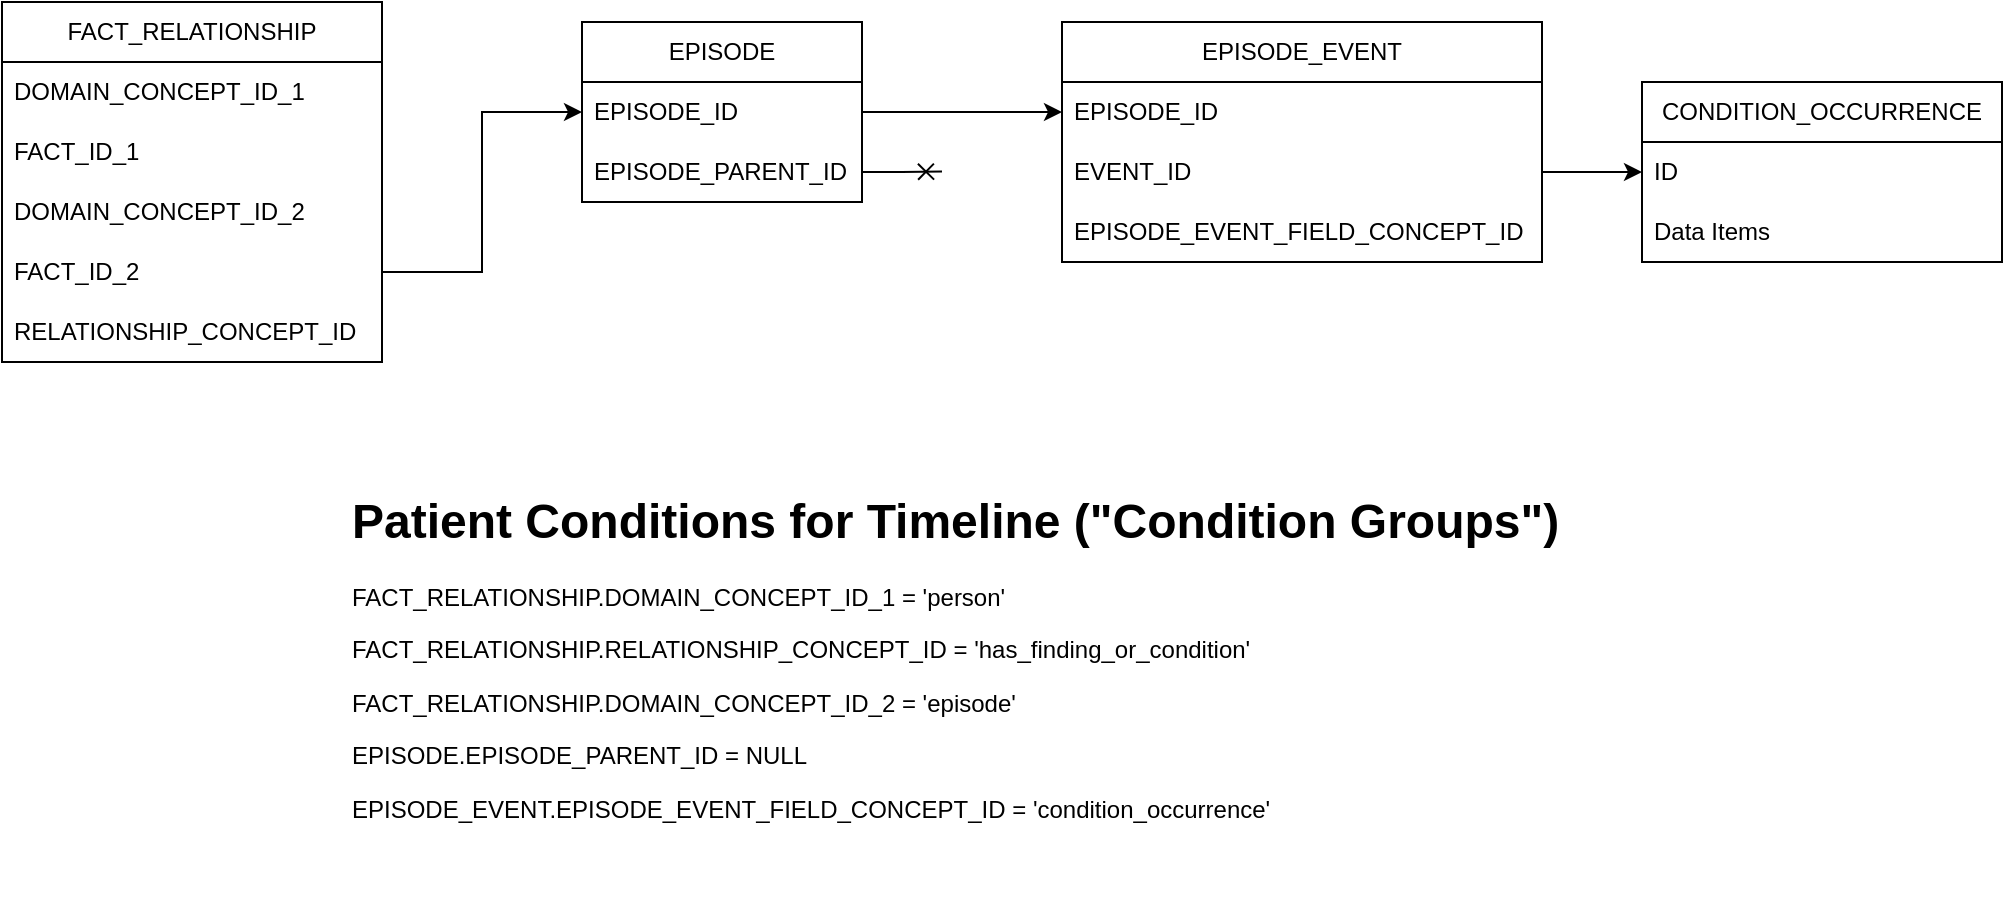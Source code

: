 <mxfile version="21.6.8" type="github" pages="8">
  <diagram name="Condition Groups CO" id="PCFXS-JAIQ8bynVuSYlD">
    <mxGraphModel dx="1116" dy="739" grid="1" gridSize="10" guides="1" tooltips="1" connect="1" arrows="1" fold="1" page="1" pageScale="1" pageWidth="1100" pageHeight="850" math="0" shadow="0">
      <root>
        <mxCell id="0" />
        <mxCell id="1" parent="0" />
        <mxCell id="1Pc8_G8tOVIv_xKx2Yv7-5" value="FACT_RELATIONSHIP" style="swimlane;fontStyle=0;childLayout=stackLayout;horizontal=1;startSize=30;horizontalStack=0;resizeParent=1;resizeParentMax=0;resizeLast=0;collapsible=1;marginBottom=0;whiteSpace=wrap;html=1;" parent="1" vertex="1">
          <mxGeometry x="70" y="150" width="190" height="180" as="geometry" />
        </mxCell>
        <mxCell id="1Pc8_G8tOVIv_xKx2Yv7-6" value="DOMAIN_CONCEPT_ID_1" style="text;strokeColor=none;fillColor=none;align=left;verticalAlign=middle;spacingLeft=4;spacingRight=4;overflow=hidden;points=[[0,0.5],[1,0.5]];portConstraint=eastwest;rotatable=0;whiteSpace=wrap;html=1;" parent="1Pc8_G8tOVIv_xKx2Yv7-5" vertex="1">
          <mxGeometry y="30" width="190" height="30" as="geometry" />
        </mxCell>
        <mxCell id="1Pc8_G8tOVIv_xKx2Yv7-7" value="FACT_ID_1" style="text;strokeColor=none;fillColor=none;align=left;verticalAlign=middle;spacingLeft=4;spacingRight=4;overflow=hidden;points=[[0,0.5],[1,0.5]];portConstraint=eastwest;rotatable=0;whiteSpace=wrap;html=1;" parent="1Pc8_G8tOVIv_xKx2Yv7-5" vertex="1">
          <mxGeometry y="60" width="190" height="30" as="geometry" />
        </mxCell>
        <mxCell id="1Pc8_G8tOVIv_xKx2Yv7-47" value="DOMAIN_CONCEPT_ID_2" style="text;strokeColor=none;fillColor=none;align=left;verticalAlign=middle;spacingLeft=4;spacingRight=4;overflow=hidden;points=[[0,0.5],[1,0.5]];portConstraint=eastwest;rotatable=0;whiteSpace=wrap;html=1;" parent="1Pc8_G8tOVIv_xKx2Yv7-5" vertex="1">
          <mxGeometry y="90" width="190" height="30" as="geometry" />
        </mxCell>
        <mxCell id="1Pc8_G8tOVIv_xKx2Yv7-48" value="FACT_ID_2" style="text;strokeColor=none;fillColor=none;align=left;verticalAlign=middle;spacingLeft=4;spacingRight=4;overflow=hidden;points=[[0,0.5],[1,0.5]];portConstraint=eastwest;rotatable=0;whiteSpace=wrap;html=1;" parent="1Pc8_G8tOVIv_xKx2Yv7-5" vertex="1">
          <mxGeometry y="120" width="190" height="30" as="geometry" />
        </mxCell>
        <mxCell id="Z2zZRudKQ0KQY9TocFs7-2" value="RELATIONSHIP_CONCEPT_ID" style="text;strokeColor=none;fillColor=none;align=left;verticalAlign=middle;spacingLeft=4;spacingRight=4;overflow=hidden;points=[[0,0.5],[1,0.5]];portConstraint=eastwest;rotatable=0;whiteSpace=wrap;html=1;" parent="1Pc8_G8tOVIv_xKx2Yv7-5" vertex="1">
          <mxGeometry y="150" width="190" height="30" as="geometry" />
        </mxCell>
        <mxCell id="1Pc8_G8tOVIv_xKx2Yv7-13" value="EPISODE_EVENT" style="swimlane;fontStyle=0;childLayout=stackLayout;horizontal=1;startSize=30;horizontalStack=0;resizeParent=1;resizeParentMax=0;resizeLast=0;collapsible=1;marginBottom=0;whiteSpace=wrap;html=1;" parent="1" vertex="1">
          <mxGeometry x="600" y="160" width="240" height="120" as="geometry" />
        </mxCell>
        <mxCell id="1Pc8_G8tOVIv_xKx2Yv7-14" value="EPISODE_ID" style="text;strokeColor=none;fillColor=none;align=left;verticalAlign=middle;spacingLeft=4;spacingRight=4;overflow=hidden;points=[[0,0.5],[1,0.5]];portConstraint=eastwest;rotatable=0;whiteSpace=wrap;html=1;" parent="1Pc8_G8tOVIv_xKx2Yv7-13" vertex="1">
          <mxGeometry y="30" width="240" height="30" as="geometry" />
        </mxCell>
        <mxCell id="1Pc8_G8tOVIv_xKx2Yv7-15" value="EVENT_ID" style="text;strokeColor=none;fillColor=none;align=left;verticalAlign=middle;spacingLeft=4;spacingRight=4;overflow=hidden;points=[[0,0.5],[1,0.5]];portConstraint=eastwest;rotatable=0;whiteSpace=wrap;html=1;" parent="1Pc8_G8tOVIv_xKx2Yv7-13" vertex="1">
          <mxGeometry y="60" width="240" height="30" as="geometry" />
        </mxCell>
        <mxCell id="1Pc8_G8tOVIv_xKx2Yv7-16" value="EPISODE_EVENT_FIELD_CONCEPT_ID" style="text;strokeColor=none;fillColor=none;align=left;verticalAlign=middle;spacingLeft=4;spacingRight=4;overflow=hidden;points=[[0,0.5],[1,0.5]];portConstraint=eastwest;rotatable=0;whiteSpace=wrap;html=1;" parent="1Pc8_G8tOVIv_xKx2Yv7-13" vertex="1">
          <mxGeometry y="90" width="240" height="30" as="geometry" />
        </mxCell>
        <mxCell id="1Pc8_G8tOVIv_xKx2Yv7-25" value="CONDITION_OCCURRENCE" style="swimlane;fontStyle=0;childLayout=stackLayout;horizontal=1;startSize=30;horizontalStack=0;resizeParent=1;resizeParentMax=0;resizeLast=0;collapsible=1;marginBottom=0;whiteSpace=wrap;html=1;" parent="1" vertex="1">
          <mxGeometry x="890" y="190" width="180" height="90" as="geometry" />
        </mxCell>
        <mxCell id="1Pc8_G8tOVIv_xKx2Yv7-26" value="ID" style="text;strokeColor=none;fillColor=none;align=left;verticalAlign=middle;spacingLeft=4;spacingRight=4;overflow=hidden;points=[[0,0.5],[1,0.5]];portConstraint=eastwest;rotatable=0;whiteSpace=wrap;html=1;" parent="1Pc8_G8tOVIv_xKx2Yv7-25" vertex="1">
          <mxGeometry y="30" width="180" height="30" as="geometry" />
        </mxCell>
        <mxCell id="1Pc8_G8tOVIv_xKx2Yv7-27" value="Data Items" style="text;strokeColor=none;fillColor=none;align=left;verticalAlign=middle;spacingLeft=4;spacingRight=4;overflow=hidden;points=[[0,0.5],[1,0.5]];portConstraint=eastwest;rotatable=0;whiteSpace=wrap;html=1;" parent="1Pc8_G8tOVIv_xKx2Yv7-25" vertex="1">
          <mxGeometry y="60" width="180" height="30" as="geometry" />
        </mxCell>
        <mxCell id="1Pc8_G8tOVIv_xKx2Yv7-35" style="edgeStyle=orthogonalEdgeStyle;rounded=0;orthogonalLoop=1;jettySize=auto;html=1;exitX=1;exitY=0.5;exitDx=0;exitDy=0;entryX=0;entryY=0.5;entryDx=0;entryDy=0;" parent="1" source="1Pc8_G8tOVIv_xKx2Yv7-15" target="1Pc8_G8tOVIv_xKx2Yv7-26" edge="1">
          <mxGeometry relative="1" as="geometry" />
        </mxCell>
        <mxCell id="1Pc8_G8tOVIv_xKx2Yv7-37" value="EPISODE" style="swimlane;fontStyle=0;childLayout=stackLayout;horizontal=1;startSize=30;horizontalStack=0;resizeParent=1;resizeParentMax=0;resizeLast=0;collapsible=1;marginBottom=0;whiteSpace=wrap;html=1;" parent="1" vertex="1">
          <mxGeometry x="360" y="160" width="140" height="90" as="geometry" />
        </mxCell>
        <mxCell id="1Pc8_G8tOVIv_xKx2Yv7-38" value="EPISODE_ID" style="text;strokeColor=none;fillColor=none;align=left;verticalAlign=middle;spacingLeft=4;spacingRight=4;overflow=hidden;points=[[0,0.5],[1,0.5]];portConstraint=eastwest;rotatable=0;whiteSpace=wrap;html=1;" parent="1Pc8_G8tOVIv_xKx2Yv7-37" vertex="1">
          <mxGeometry y="30" width="140" height="30" as="geometry" />
        </mxCell>
        <mxCell id="Z2zZRudKQ0KQY9TocFs7-1" style="edgeStyle=orthogonalEdgeStyle;rounded=0;orthogonalLoop=1;jettySize=auto;html=1;exitX=1;exitY=0.5;exitDx=0;exitDy=0;endArrow=cross;endFill=0;" parent="1Pc8_G8tOVIv_xKx2Yv7-37" source="1Pc8_G8tOVIv_xKx2Yv7-39" edge="1">
          <mxGeometry relative="1" as="geometry">
            <mxPoint x="180" y="74.759" as="targetPoint" />
          </mxGeometry>
        </mxCell>
        <mxCell id="1Pc8_G8tOVIv_xKx2Yv7-39" value="EPISODE_PARENT_ID" style="text;strokeColor=none;fillColor=none;align=left;verticalAlign=middle;spacingLeft=4;spacingRight=4;overflow=hidden;points=[[0,0.5],[1,0.5]];portConstraint=eastwest;rotatable=0;whiteSpace=wrap;html=1;" parent="1Pc8_G8tOVIv_xKx2Yv7-37" vertex="1">
          <mxGeometry y="60" width="140" height="30" as="geometry" />
        </mxCell>
        <mxCell id="1Pc8_G8tOVIv_xKx2Yv7-42" style="edgeStyle=orthogonalEdgeStyle;rounded=0;orthogonalLoop=1;jettySize=auto;html=1;exitX=1;exitY=0.5;exitDx=0;exitDy=0;entryX=0;entryY=0.5;entryDx=0;entryDy=0;" parent="1" source="1Pc8_G8tOVIv_xKx2Yv7-48" target="1Pc8_G8tOVIv_xKx2Yv7-38" edge="1">
          <mxGeometry relative="1" as="geometry" />
        </mxCell>
        <mxCell id="1Pc8_G8tOVIv_xKx2Yv7-43" style="edgeStyle=orthogonalEdgeStyle;rounded=0;orthogonalLoop=1;jettySize=auto;html=1;exitX=1;exitY=0.5;exitDx=0;exitDy=0;entryX=0;entryY=0.5;entryDx=0;entryDy=0;" parent="1" source="1Pc8_G8tOVIv_xKx2Yv7-38" target="1Pc8_G8tOVIv_xKx2Yv7-14" edge="1">
          <mxGeometry relative="1" as="geometry" />
        </mxCell>
        <mxCell id="1Pc8_G8tOVIv_xKx2Yv7-50" value="&lt;h1&gt;Patient Conditions for Timeline (&quot;Condition Groups&quot;)&lt;/h1&gt;&lt;p&gt;FACT_RELATIONSHIP.DOMAIN_CONCEPT_ID_1 = &#39;person&#39;&lt;br&gt;&lt;/p&gt;&lt;p&gt;FACT_RELATIONSHIP.RELATIONSHIP_CONCEPT_ID = &#39;has_finding_or_condition&#39;&lt;/p&gt;&lt;p&gt;FACT_RELATIONSHIP.DOMAIN_CONCEPT_ID_2 = &#39;episode&#39;&lt;/p&gt;&lt;p&gt;EPISODE.EPISODE_PARENT_ID = NULL&lt;/p&gt;&lt;p&gt;EPISODE_EVENT.EPISODE_EVENT_FIELD_CONCEPT_ID = &#39;condition_occurrence&#39;&lt;/p&gt;" style="text;html=1;strokeColor=none;fillColor=none;spacing=5;spacingTop=-20;whiteSpace=wrap;overflow=hidden;rounded=0;" parent="1" vertex="1">
          <mxGeometry x="240" y="390" width="660" height="220" as="geometry" />
        </mxCell>
      </root>
    </mxGraphModel>
  </diagram>
  <diagram name="Condition Groups NLP" id="9717UBYSCCbQsHKxz0xU">
    <mxGraphModel dx="1062" dy="739" grid="1" gridSize="10" guides="1" tooltips="1" connect="1" arrows="1" fold="1" page="1" pageScale="1" pageWidth="1100" pageHeight="850" math="0" shadow="0">
      <root>
        <mxCell id="7o7ks2YMiQo4jRNmQw3p-0" />
        <mxCell id="7o7ks2YMiQo4jRNmQw3p-1" parent="7o7ks2YMiQo4jRNmQw3p-0" />
        <mxCell id="7o7ks2YMiQo4jRNmQw3p-2" value="FACT_RELATIONSHIP" style="swimlane;fontStyle=0;childLayout=stackLayout;horizontal=1;startSize=30;horizontalStack=0;resizeParent=1;resizeParentMax=0;resizeLast=0;collapsible=1;marginBottom=0;whiteSpace=wrap;html=1;" parent="7o7ks2YMiQo4jRNmQw3p-1" vertex="1">
          <mxGeometry x="70" y="150" width="190" height="180" as="geometry" />
        </mxCell>
        <mxCell id="7o7ks2YMiQo4jRNmQw3p-3" value="DOMAIN_CONCEPT_ID_1" style="text;strokeColor=none;fillColor=none;align=left;verticalAlign=middle;spacingLeft=4;spacingRight=4;overflow=hidden;points=[[0,0.5],[1,0.5]];portConstraint=eastwest;rotatable=0;whiteSpace=wrap;html=1;" parent="7o7ks2YMiQo4jRNmQw3p-2" vertex="1">
          <mxGeometry y="30" width="190" height="30" as="geometry" />
        </mxCell>
        <mxCell id="7o7ks2YMiQo4jRNmQw3p-4" value="FACT_ID_1" style="text;strokeColor=none;fillColor=none;align=left;verticalAlign=middle;spacingLeft=4;spacingRight=4;overflow=hidden;points=[[0,0.5],[1,0.5]];portConstraint=eastwest;rotatable=0;whiteSpace=wrap;html=1;" parent="7o7ks2YMiQo4jRNmQw3p-2" vertex="1">
          <mxGeometry y="60" width="190" height="30" as="geometry" />
        </mxCell>
        <mxCell id="7o7ks2YMiQo4jRNmQw3p-5" value="DOMAIN_CONCEPT_ID_2" style="text;strokeColor=none;fillColor=none;align=left;verticalAlign=middle;spacingLeft=4;spacingRight=4;overflow=hidden;points=[[0,0.5],[1,0.5]];portConstraint=eastwest;rotatable=0;whiteSpace=wrap;html=1;" parent="7o7ks2YMiQo4jRNmQw3p-2" vertex="1">
          <mxGeometry y="90" width="190" height="30" as="geometry" />
        </mxCell>
        <mxCell id="7o7ks2YMiQo4jRNmQw3p-6" value="FACT_ID_2" style="text;strokeColor=none;fillColor=none;align=left;verticalAlign=middle;spacingLeft=4;spacingRight=4;overflow=hidden;points=[[0,0.5],[1,0.5]];portConstraint=eastwest;rotatable=0;whiteSpace=wrap;html=1;" parent="7o7ks2YMiQo4jRNmQw3p-2" vertex="1">
          <mxGeometry y="120" width="190" height="30" as="geometry" />
        </mxCell>
        <mxCell id="7o7ks2YMiQo4jRNmQw3p-7" value="RELATIONSHIP_CONCEPT_ID" style="text;strokeColor=none;fillColor=none;align=left;verticalAlign=middle;spacingLeft=4;spacingRight=4;overflow=hidden;points=[[0,0.5],[1,0.5]];portConstraint=eastwest;rotatable=0;whiteSpace=wrap;html=1;" parent="7o7ks2YMiQo4jRNmQw3p-2" vertex="1">
          <mxGeometry y="150" width="190" height="30" as="geometry" />
        </mxCell>
        <mxCell id="7o7ks2YMiQo4jRNmQw3p-8" value="EPISODE_EVENT" style="swimlane;fontStyle=0;childLayout=stackLayout;horizontal=1;startSize=30;horizontalStack=0;resizeParent=1;resizeParentMax=0;resizeLast=0;collapsible=1;marginBottom=0;whiteSpace=wrap;html=1;" parent="7o7ks2YMiQo4jRNmQw3p-1" vertex="1">
          <mxGeometry x="600" y="160" width="240" height="120" as="geometry" />
        </mxCell>
        <mxCell id="7o7ks2YMiQo4jRNmQw3p-9" value="EPISODE_ID" style="text;strokeColor=none;fillColor=none;align=left;verticalAlign=middle;spacingLeft=4;spacingRight=4;overflow=hidden;points=[[0,0.5],[1,0.5]];portConstraint=eastwest;rotatable=0;whiteSpace=wrap;html=1;" parent="7o7ks2YMiQo4jRNmQw3p-8" vertex="1">
          <mxGeometry y="30" width="240" height="30" as="geometry" />
        </mxCell>
        <mxCell id="7o7ks2YMiQo4jRNmQw3p-10" value="EVENT_ID" style="text;strokeColor=none;fillColor=none;align=left;verticalAlign=middle;spacingLeft=4;spacingRight=4;overflow=hidden;points=[[0,0.5],[1,0.5]];portConstraint=eastwest;rotatable=0;whiteSpace=wrap;html=1;" parent="7o7ks2YMiQo4jRNmQw3p-8" vertex="1">
          <mxGeometry y="60" width="240" height="30" as="geometry" />
        </mxCell>
        <mxCell id="7o7ks2YMiQo4jRNmQw3p-11" value="EPISODE_EVENT_FIELD_CONCEPT_ID" style="text;strokeColor=none;fillColor=none;align=left;verticalAlign=middle;spacingLeft=4;spacingRight=4;overflow=hidden;points=[[0,0.5],[1,0.5]];portConstraint=eastwest;rotatable=0;whiteSpace=wrap;html=1;" parent="7o7ks2YMiQo4jRNmQw3p-8" vertex="1">
          <mxGeometry y="90" width="240" height="30" as="geometry" />
        </mxCell>
        <mxCell id="7o7ks2YMiQo4jRNmQw3p-12" value="NOTE_NLP" style="swimlane;fontStyle=0;childLayout=stackLayout;horizontal=1;startSize=30;horizontalStack=0;resizeParent=1;resizeParentMax=0;resizeLast=0;collapsible=1;marginBottom=0;whiteSpace=wrap;html=1;" parent="7o7ks2YMiQo4jRNmQw3p-1" vertex="1">
          <mxGeometry x="890" y="190" width="180" height="90" as="geometry" />
        </mxCell>
        <mxCell id="7o7ks2YMiQo4jRNmQw3p-13" value="ID" style="text;strokeColor=none;fillColor=none;align=left;verticalAlign=middle;spacingLeft=4;spacingRight=4;overflow=hidden;points=[[0,0.5],[1,0.5]];portConstraint=eastwest;rotatable=0;whiteSpace=wrap;html=1;" parent="7o7ks2YMiQo4jRNmQw3p-12" vertex="1">
          <mxGeometry y="30" width="180" height="30" as="geometry" />
        </mxCell>
        <mxCell id="7o7ks2YMiQo4jRNmQw3p-14" value="Data Items" style="text;strokeColor=none;fillColor=none;align=left;verticalAlign=middle;spacingLeft=4;spacingRight=4;overflow=hidden;points=[[0,0.5],[1,0.5]];portConstraint=eastwest;rotatable=0;whiteSpace=wrap;html=1;" parent="7o7ks2YMiQo4jRNmQw3p-12" vertex="1">
          <mxGeometry y="60" width="180" height="30" as="geometry" />
        </mxCell>
        <mxCell id="7o7ks2YMiQo4jRNmQw3p-15" style="edgeStyle=orthogonalEdgeStyle;rounded=0;orthogonalLoop=1;jettySize=auto;html=1;exitX=1;exitY=0.5;exitDx=0;exitDy=0;entryX=0;entryY=0.5;entryDx=0;entryDy=0;" parent="7o7ks2YMiQo4jRNmQw3p-1" source="7o7ks2YMiQo4jRNmQw3p-10" target="7o7ks2YMiQo4jRNmQw3p-13" edge="1">
          <mxGeometry relative="1" as="geometry" />
        </mxCell>
        <mxCell id="7o7ks2YMiQo4jRNmQw3p-16" value="EPISODE" style="swimlane;fontStyle=0;childLayout=stackLayout;horizontal=1;startSize=30;horizontalStack=0;resizeParent=1;resizeParentMax=0;resizeLast=0;collapsible=1;marginBottom=0;whiteSpace=wrap;html=1;" parent="7o7ks2YMiQo4jRNmQw3p-1" vertex="1">
          <mxGeometry x="360" y="160" width="140" height="90" as="geometry" />
        </mxCell>
        <mxCell id="7o7ks2YMiQo4jRNmQw3p-17" value="EPISODE_ID" style="text;strokeColor=none;fillColor=none;align=left;verticalAlign=middle;spacingLeft=4;spacingRight=4;overflow=hidden;points=[[0,0.5],[1,0.5]];portConstraint=eastwest;rotatable=0;whiteSpace=wrap;html=1;" parent="7o7ks2YMiQo4jRNmQw3p-16" vertex="1">
          <mxGeometry y="30" width="140" height="30" as="geometry" />
        </mxCell>
        <mxCell id="7o7ks2YMiQo4jRNmQw3p-18" style="edgeStyle=orthogonalEdgeStyle;rounded=0;orthogonalLoop=1;jettySize=auto;html=1;exitX=1;exitY=0.5;exitDx=0;exitDy=0;endArrow=cross;endFill=0;" parent="7o7ks2YMiQo4jRNmQw3p-16" source="7o7ks2YMiQo4jRNmQw3p-19" edge="1">
          <mxGeometry relative="1" as="geometry">
            <mxPoint x="180" y="74.759" as="targetPoint" />
          </mxGeometry>
        </mxCell>
        <mxCell id="7o7ks2YMiQo4jRNmQw3p-19" value="EPISODE_PARENT_ID" style="text;strokeColor=none;fillColor=none;align=left;verticalAlign=middle;spacingLeft=4;spacingRight=4;overflow=hidden;points=[[0,0.5],[1,0.5]];portConstraint=eastwest;rotatable=0;whiteSpace=wrap;html=1;" parent="7o7ks2YMiQo4jRNmQw3p-16" vertex="1">
          <mxGeometry y="60" width="140" height="30" as="geometry" />
        </mxCell>
        <mxCell id="7o7ks2YMiQo4jRNmQw3p-20" style="edgeStyle=orthogonalEdgeStyle;rounded=0;orthogonalLoop=1;jettySize=auto;html=1;exitX=1;exitY=0.5;exitDx=0;exitDy=0;entryX=0;entryY=0.5;entryDx=0;entryDy=0;" parent="7o7ks2YMiQo4jRNmQw3p-1" source="7o7ks2YMiQo4jRNmQw3p-6" target="7o7ks2YMiQo4jRNmQw3p-17" edge="1">
          <mxGeometry relative="1" as="geometry" />
        </mxCell>
        <mxCell id="7o7ks2YMiQo4jRNmQw3p-21" style="edgeStyle=orthogonalEdgeStyle;rounded=0;orthogonalLoop=1;jettySize=auto;html=1;exitX=1;exitY=0.5;exitDx=0;exitDy=0;entryX=0;entryY=0.5;entryDx=0;entryDy=0;" parent="7o7ks2YMiQo4jRNmQw3p-1" source="7o7ks2YMiQo4jRNmQw3p-17" target="7o7ks2YMiQo4jRNmQw3p-9" edge="1">
          <mxGeometry relative="1" as="geometry" />
        </mxCell>
        <mxCell id="7o7ks2YMiQo4jRNmQw3p-22" value="&lt;h1&gt;Patient Conditions for Timeline (&quot;Condition Groups&quot;)&lt;/h1&gt;&lt;p&gt;FACT_RELATIONSHIP.DOMAIN_CONCEPT_ID_1 = &#39;person&#39;&lt;br&gt;&lt;/p&gt;&lt;p&gt;FACT_RELATIONSHIP.RELATIONSHIP_CONCEPT_ID = &#39;has_finding_or_condition&#39;&lt;/p&gt;&lt;p&gt;FACT_RELATIONSHIP.DOMAIN_CONCEPT_ID_2 = &#39;episode&#39;&lt;/p&gt;&lt;p&gt;-- EPISODE.EPISODE_PARENT_ID = NULL&lt;/p&gt;&lt;p&gt;EPISODE_EVENT.EPISODE_EVENT_FIELD_CONCEPT_ID = &#39;note_nlp&#39;&lt;/p&gt;" style="text;html=1;strokeColor=none;fillColor=none;spacing=5;spacingTop=-20;whiteSpace=wrap;overflow=hidden;rounded=0;" parent="7o7ks2YMiQo4jRNmQw3p-1" vertex="1">
          <mxGeometry x="240" y="390" width="660" height="220" as="geometry" />
        </mxCell>
      </root>
    </mxGraphModel>
  </diagram>
  <diagram name="Timeline Items" id="gm4SL4NLU5oKiQ4zwjG_">
    <mxGraphModel dx="1116" dy="739" grid="1" gridSize="10" guides="1" tooltips="1" connect="1" arrows="1" fold="1" page="1" pageScale="1" pageWidth="1100" pageHeight="850" math="0" shadow="0">
      <root>
        <mxCell id="pq_qnGHhPT9m3JfkUCgI-0" />
        <mxCell id="pq_qnGHhPT9m3JfkUCgI-1" parent="pq_qnGHhPT9m3JfkUCgI-0" />
        <mxCell id="pq_qnGHhPT9m3JfkUCgI-2" value="FACT_RELATIONSHIP" style="swimlane;fontStyle=0;childLayout=stackLayout;horizontal=1;startSize=30;horizontalStack=0;resizeParent=1;resizeParentMax=0;resizeLast=0;collapsible=1;marginBottom=0;whiteSpace=wrap;html=1;" parent="pq_qnGHhPT9m3JfkUCgI-1" vertex="1">
          <mxGeometry x="10" y="40" width="180" height="150" as="geometry" />
        </mxCell>
        <mxCell id="pq_qnGHhPT9m3JfkUCgI-3" value="DOMAIN_CONCEPT_ID_1" style="text;strokeColor=none;fillColor=none;align=left;verticalAlign=middle;spacingLeft=4;spacingRight=4;overflow=hidden;points=[[0,0.5],[1,0.5]];portConstraint=eastwest;rotatable=0;whiteSpace=wrap;html=1;" parent="pq_qnGHhPT9m3JfkUCgI-2" vertex="1">
          <mxGeometry y="30" width="180" height="30" as="geometry" />
        </mxCell>
        <mxCell id="pq_qnGHhPT9m3JfkUCgI-4" value="FACT_ID_1" style="text;strokeColor=none;fillColor=none;align=left;verticalAlign=middle;spacingLeft=4;spacingRight=4;overflow=hidden;points=[[0,0.5],[1,0.5]];portConstraint=eastwest;rotatable=0;whiteSpace=wrap;html=1;fontColor=#3333FF;" parent="pq_qnGHhPT9m3JfkUCgI-2" vertex="1">
          <mxGeometry y="60" width="180" height="30" as="geometry" />
        </mxCell>
        <mxCell id="pq_qnGHhPT9m3JfkUCgI-5" value="DOMAIN_CONCEPT_ID_2" style="text;strokeColor=none;fillColor=none;align=left;verticalAlign=middle;spacingLeft=4;spacingRight=4;overflow=hidden;points=[[0,0.5],[1,0.5]];portConstraint=eastwest;rotatable=0;whiteSpace=wrap;html=1;" parent="pq_qnGHhPT9m3JfkUCgI-2" vertex="1">
          <mxGeometry y="90" width="180" height="30" as="geometry" />
        </mxCell>
        <mxCell id="pq_qnGHhPT9m3JfkUCgI-6" value="FACT_ID_2" style="text;strokeColor=none;fillColor=none;align=left;verticalAlign=middle;spacingLeft=4;spacingRight=4;overflow=hidden;points=[[0,0.5],[1,0.5]];portConstraint=eastwest;rotatable=0;whiteSpace=wrap;html=1;fontColor=#FF0000;" parent="pq_qnGHhPT9m3JfkUCgI-2" vertex="1">
          <mxGeometry y="120" width="180" height="30" as="geometry" />
        </mxCell>
        <mxCell id="pq_qnGHhPT9m3JfkUCgI-7" value="EPISODE_EVENT" style="swimlane;fontStyle=0;childLayout=stackLayout;horizontal=1;startSize=30;horizontalStack=0;resizeParent=1;resizeParentMax=0;resizeLast=0;collapsible=1;marginBottom=0;whiteSpace=wrap;html=1;" parent="pq_qnGHhPT9m3JfkUCgI-1" vertex="1">
          <mxGeometry x="670" y="50" width="140" height="120" as="geometry" />
        </mxCell>
        <mxCell id="pq_qnGHhPT9m3JfkUCgI-8" value="EPISODE_ID" style="text;strokeColor=none;fillColor=none;align=left;verticalAlign=middle;spacingLeft=4;spacingRight=4;overflow=hidden;points=[[0,0.5],[1,0.5]];portConstraint=eastwest;rotatable=0;whiteSpace=wrap;html=1;" parent="pq_qnGHhPT9m3JfkUCgI-7" vertex="1">
          <mxGeometry y="30" width="140" height="30" as="geometry" />
        </mxCell>
        <mxCell id="pq_qnGHhPT9m3JfkUCgI-9" value="EVENT_ID" style="text;strokeColor=none;fillColor=none;align=left;verticalAlign=middle;spacingLeft=4;spacingRight=4;overflow=hidden;points=[[0,0.5],[1,0.5]];portConstraint=eastwest;rotatable=0;whiteSpace=wrap;html=1;" parent="pq_qnGHhPT9m3JfkUCgI-7" vertex="1">
          <mxGeometry y="60" width="140" height="30" as="geometry" />
        </mxCell>
        <mxCell id="pq_qnGHhPT9m3JfkUCgI-10" value="CONCEPT_ID" style="text;strokeColor=none;fillColor=none;align=left;verticalAlign=middle;spacingLeft=4;spacingRight=4;overflow=hidden;points=[[0,0.5],[1,0.5]];portConstraint=eastwest;rotatable=0;whiteSpace=wrap;html=1;" parent="pq_qnGHhPT9m3JfkUCgI-7" vertex="1">
          <mxGeometry y="90" width="140" height="30" as="geometry" />
        </mxCell>
        <mxCell id="pq_qnGHhPT9m3JfkUCgI-11" value="DRUG_EXPOSURE" style="swimlane;fontStyle=0;childLayout=stackLayout;horizontal=1;startSize=30;horizontalStack=0;resizeParent=1;resizeParentMax=0;resizeLast=0;collapsible=1;marginBottom=0;whiteSpace=wrap;html=1;" parent="pq_qnGHhPT9m3JfkUCgI-1" vertex="1">
          <mxGeometry x="900" y="50" width="140" height="90" as="geometry" />
        </mxCell>
        <mxCell id="pq_qnGHhPT9m3JfkUCgI-12" value="ID" style="text;strokeColor=none;fillColor=none;align=left;verticalAlign=middle;spacingLeft=4;spacingRight=4;overflow=hidden;points=[[0,0.5],[1,0.5]];portConstraint=eastwest;rotatable=0;whiteSpace=wrap;html=1;" parent="pq_qnGHhPT9m3JfkUCgI-11" vertex="1">
          <mxGeometry y="30" width="140" height="30" as="geometry" />
        </mxCell>
        <mxCell id="pq_qnGHhPT9m3JfkUCgI-13" value="Data Items" style="text;strokeColor=none;fillColor=none;align=left;verticalAlign=middle;spacingLeft=4;spacingRight=4;overflow=hidden;points=[[0,0.5],[1,0.5]];portConstraint=eastwest;rotatable=0;whiteSpace=wrap;html=1;" parent="pq_qnGHhPT9m3JfkUCgI-11" vertex="1">
          <mxGeometry y="60" width="140" height="30" as="geometry" />
        </mxCell>
        <mxCell id="pq_qnGHhPT9m3JfkUCgI-15" value="NOTE_NLP" style="swimlane;fontStyle=0;childLayout=stackLayout;horizontal=1;startSize=30;horizontalStack=0;resizeParent=1;resizeParentMax=0;resizeLast=0;collapsible=1;marginBottom=0;whiteSpace=wrap;html=1;" parent="pq_qnGHhPT9m3JfkUCgI-1" vertex="1">
          <mxGeometry x="900" y="190" width="140" height="90" as="geometry" />
        </mxCell>
        <mxCell id="pq_qnGHhPT9m3JfkUCgI-16" value="ID" style="text;strokeColor=none;fillColor=none;align=left;verticalAlign=middle;spacingLeft=4;spacingRight=4;overflow=hidden;points=[[0,0.5],[1,0.5]];portConstraint=eastwest;rotatable=0;whiteSpace=wrap;html=1;" parent="pq_qnGHhPT9m3JfkUCgI-15" vertex="1">
          <mxGeometry y="30" width="140" height="30" as="geometry" />
        </mxCell>
        <mxCell id="pq_qnGHhPT9m3JfkUCgI-17" value="Data Items" style="text;strokeColor=none;fillColor=none;align=left;verticalAlign=middle;spacingLeft=4;spacingRight=4;overflow=hidden;points=[[0,0.5],[1,0.5]];portConstraint=eastwest;rotatable=0;whiteSpace=wrap;html=1;" parent="pq_qnGHhPT9m3JfkUCgI-15" vertex="1">
          <mxGeometry y="60" width="140" height="30" as="geometry" />
        </mxCell>
        <mxCell id="pq_qnGHhPT9m3JfkUCgI-19" value="CONDITION_OCCURRENCE" style="swimlane;fontStyle=0;childLayout=stackLayout;horizontal=1;startSize=30;horizontalStack=0;resizeParent=1;resizeParentMax=0;resizeLast=0;collapsible=1;marginBottom=0;whiteSpace=wrap;html=1;" parent="pq_qnGHhPT9m3JfkUCgI-1" vertex="1">
          <mxGeometry x="880" y="310" width="180" height="90" as="geometry" />
        </mxCell>
        <mxCell id="pq_qnGHhPT9m3JfkUCgI-20" value="ID" style="text;strokeColor=none;fillColor=none;align=left;verticalAlign=middle;spacingLeft=4;spacingRight=4;overflow=hidden;points=[[0,0.5],[1,0.5]];portConstraint=eastwest;rotatable=0;whiteSpace=wrap;html=1;" parent="pq_qnGHhPT9m3JfkUCgI-19" vertex="1">
          <mxGeometry y="30" width="180" height="30" as="geometry" />
        </mxCell>
        <mxCell id="pq_qnGHhPT9m3JfkUCgI-21" value="Data Items" style="text;strokeColor=none;fillColor=none;align=left;verticalAlign=middle;spacingLeft=4;spacingRight=4;overflow=hidden;points=[[0,0.5],[1,0.5]];portConstraint=eastwest;rotatable=0;whiteSpace=wrap;html=1;" parent="pq_qnGHhPT9m3JfkUCgI-19" vertex="1">
          <mxGeometry y="60" width="180" height="30" as="geometry" />
        </mxCell>
        <mxCell id="pq_qnGHhPT9m3JfkUCgI-23" style="edgeStyle=orthogonalEdgeStyle;rounded=0;orthogonalLoop=1;jettySize=auto;html=1;exitX=1;exitY=0.5;exitDx=0;exitDy=0;entryX=0;entryY=0.5;entryDx=0;entryDy=0;" parent="pq_qnGHhPT9m3JfkUCgI-1" source="pq_qnGHhPT9m3JfkUCgI-9" target="pq_qnGHhPT9m3JfkUCgI-12" edge="1">
          <mxGeometry relative="1" as="geometry">
            <Array as="points">
              <mxPoint x="870" y="125" />
              <mxPoint x="870" y="95" />
            </Array>
          </mxGeometry>
        </mxCell>
        <mxCell id="pq_qnGHhPT9m3JfkUCgI-24" style="edgeStyle=orthogonalEdgeStyle;rounded=0;orthogonalLoop=1;jettySize=auto;html=1;exitX=1;exitY=0.5;exitDx=0;exitDy=0;entryX=0;entryY=0.653;entryDx=0;entryDy=0;entryPerimeter=0;" parent="pq_qnGHhPT9m3JfkUCgI-1" source="pq_qnGHhPT9m3JfkUCgI-9" target="pq_qnGHhPT9m3JfkUCgI-16" edge="1">
          <mxGeometry relative="1" as="geometry" />
        </mxCell>
        <mxCell id="pq_qnGHhPT9m3JfkUCgI-25" style="edgeStyle=orthogonalEdgeStyle;rounded=0;orthogonalLoop=1;jettySize=auto;html=1;exitX=1;exitY=0.5;exitDx=0;exitDy=0;entryX=0;entryY=0.5;entryDx=0;entryDy=0;" parent="pq_qnGHhPT9m3JfkUCgI-1" source="pq_qnGHhPT9m3JfkUCgI-9" target="pq_qnGHhPT9m3JfkUCgI-20" edge="1">
          <mxGeometry relative="1" as="geometry">
            <Array as="points">
              <mxPoint x="830" y="125" />
              <mxPoint x="830" y="355" />
            </Array>
            <mxPoint x="760" y="360" as="targetPoint" />
          </mxGeometry>
        </mxCell>
        <mxCell id="pq_qnGHhPT9m3JfkUCgI-26" value="EPISODE" style="swimlane;fontStyle=0;childLayout=stackLayout;horizontal=1;startSize=30;horizontalStack=0;resizeParent=1;resizeParentMax=0;resizeLast=0;collapsible=1;marginBottom=0;whiteSpace=wrap;html=1;" parent="pq_qnGHhPT9m3JfkUCgI-1" vertex="1">
          <mxGeometry x="430" y="50" width="140" height="90" as="geometry" />
        </mxCell>
        <mxCell id="pq_qnGHhPT9m3JfkUCgI-27" value="EPISODE_ID" style="text;strokeColor=none;fillColor=none;align=left;verticalAlign=middle;spacingLeft=4;spacingRight=4;overflow=hidden;points=[[0,0.5],[1,0.5]];portConstraint=eastwest;rotatable=0;whiteSpace=wrap;html=1;" parent="pq_qnGHhPT9m3JfkUCgI-26" vertex="1">
          <mxGeometry y="30" width="140" height="30" as="geometry" />
        </mxCell>
        <mxCell id="pq_qnGHhPT9m3JfkUCgI-28" style="edgeStyle=orthogonalEdgeStyle;rounded=0;orthogonalLoop=1;jettySize=auto;html=1;exitX=1;exitY=0.5;exitDx=0;exitDy=0;entryX=0.005;entryY=0.219;entryDx=0;entryDy=0;entryPerimeter=0;" parent="pq_qnGHhPT9m3JfkUCgI-26" source="pq_qnGHhPT9m3JfkUCgI-29" target="pq_qnGHhPT9m3JfkUCgI-27" edge="1">
          <mxGeometry relative="1" as="geometry">
            <Array as="points">
              <mxPoint x="160" y="75" />
              <mxPoint x="160" y="120" />
              <mxPoint x="-20" y="120" />
              <mxPoint x="-20" y="37" />
              <mxPoint x="1" y="37" />
            </Array>
          </mxGeometry>
        </mxCell>
        <mxCell id="pq_qnGHhPT9m3JfkUCgI-29" value="PARENT_ID" style="text;strokeColor=none;fillColor=none;align=left;verticalAlign=middle;spacingLeft=4;spacingRight=4;overflow=hidden;points=[[0,0.5],[1,0.5]];portConstraint=eastwest;rotatable=0;whiteSpace=wrap;html=1;" parent="pq_qnGHhPT9m3JfkUCgI-26" vertex="1">
          <mxGeometry y="60" width="140" height="30" as="geometry" />
        </mxCell>
        <mxCell id="pq_qnGHhPT9m3JfkUCgI-30" style="edgeStyle=orthogonalEdgeStyle;rounded=0;orthogonalLoop=1;jettySize=auto;html=1;exitX=1;exitY=0.5;exitDx=0;exitDy=0;entryX=-0.011;entryY=0.787;entryDx=0;entryDy=0;strokeColor=#FF0000;entryPerimeter=0;" parent="pq_qnGHhPT9m3JfkUCgI-1" source="pq_qnGHhPT9m3JfkUCgI-6" target="pq_qnGHhPT9m3JfkUCgI-27" edge="1">
          <mxGeometry relative="1" as="geometry">
            <Array as="points">
              <mxPoint x="360" y="175" />
              <mxPoint x="360" y="104" />
              <mxPoint x="429" y="104" />
            </Array>
          </mxGeometry>
        </mxCell>
        <mxCell id="pq_qnGHhPT9m3JfkUCgI-31" style="edgeStyle=orthogonalEdgeStyle;rounded=0;orthogonalLoop=1;jettySize=auto;html=1;exitX=1;exitY=0.5;exitDx=0;exitDy=0;entryX=0;entryY=0.5;entryDx=0;entryDy=0;" parent="pq_qnGHhPT9m3JfkUCgI-1" source="pq_qnGHhPT9m3JfkUCgI-27" target="pq_qnGHhPT9m3JfkUCgI-8" edge="1">
          <mxGeometry relative="1" as="geometry" />
        </mxCell>
        <mxCell id="wQrSugunlHA_ni6WsSIa-1" style="edgeStyle=orthogonalEdgeStyle;rounded=0;orthogonalLoop=1;jettySize=auto;html=1;exitX=1;exitY=0.5;exitDx=0;exitDy=0;entryX=0.003;entryY=0.307;entryDx=0;entryDy=0;strokeColor=#3333FF;entryPerimeter=0;" parent="pq_qnGHhPT9m3JfkUCgI-1" source="pq_qnGHhPT9m3JfkUCgI-4" target="pq_qnGHhPT9m3JfkUCgI-16" edge="1">
          <mxGeometry relative="1" as="geometry">
            <Array as="points">
              <mxPoint x="320" y="115" />
              <mxPoint x="320" y="200" />
              <mxPoint x="750" y="200" />
              <mxPoint x="750" y="229" />
            </Array>
          </mxGeometry>
        </mxCell>
        <mxCell id="wQrSugunlHA_ni6WsSIa-3" value="MEASUREMENT" style="swimlane;fontStyle=0;childLayout=stackLayout;horizontal=1;startSize=30;horizontalStack=0;resizeParent=1;resizeParentMax=0;resizeLast=0;collapsible=1;marginBottom=0;whiteSpace=wrap;html=1;" parent="pq_qnGHhPT9m3JfkUCgI-1" vertex="1">
          <mxGeometry x="900" y="420" width="140" height="90" as="geometry" />
        </mxCell>
        <mxCell id="wQrSugunlHA_ni6WsSIa-4" value="ID" style="text;strokeColor=none;fillColor=none;align=left;verticalAlign=middle;spacingLeft=4;spacingRight=4;overflow=hidden;points=[[0,0.5],[1,0.5]];portConstraint=eastwest;rotatable=0;whiteSpace=wrap;html=1;" parent="wQrSugunlHA_ni6WsSIa-3" vertex="1">
          <mxGeometry y="30" width="140" height="30" as="geometry" />
        </mxCell>
        <mxCell id="wQrSugunlHA_ni6WsSIa-5" value="Data Items" style="text;strokeColor=none;fillColor=none;align=left;verticalAlign=middle;spacingLeft=4;spacingRight=4;overflow=hidden;points=[[0,0.5],[1,0.5]];portConstraint=eastwest;rotatable=0;whiteSpace=wrap;html=1;" parent="wQrSugunlHA_ni6WsSIa-3" vertex="1">
          <mxGeometry y="60" width="140" height="30" as="geometry" />
        </mxCell>
        <mxCell id="wQrSugunlHA_ni6WsSIa-8" value="&lt;h1&gt;Interventions, Measurements, or Notes (Timeline Items)&lt;/h1&gt;&lt;p&gt;To determine the items on the timeline, the FACT_RELATIONSHIP table will store the tuples that serve as the basis for assignment of each item to its Condition Group (see diagram &quot;Condition Groups&quot;).&amp;nbsp; The FACT_IDs can point to one of the following:&lt;/p&gt;&lt;p&gt;&lt;/p&gt;&lt;ul&gt;&lt;li&gt;EPISODE&lt;/li&gt;&lt;li&gt;NOTE_NLP&lt;/li&gt;&lt;li&gt;DRUG_EXPOSURE&lt;/li&gt;&lt;li&gt;MEASUREMENT&lt;/li&gt;&lt;li&gt;CONDITION_OCCURRENCE&lt;/li&gt;&lt;/ul&gt;&lt;div&gt;Records in the EPISODE table can have a PARENT_ID, which places it as a descendent of another EPISODE record, as is the case of a recurring condition or a drug given as part of a physician order.&lt;/div&gt;&lt;div&gt;&lt;br&gt;&lt;/div&gt;&lt;div&gt;EPISODE_EVENT records contain references to the above list of entities as well, and represent the details of an EPISODE.&lt;/div&gt;&lt;div&gt;&lt;br&gt;&lt;/div&gt;&lt;div&gt;The *_CONCEPT_ID fields store the ID of the table that the corresponding FACT_ID_* or EVENT_ID references.&lt;/div&gt;&lt;p&gt;&lt;/p&gt;" style="text;html=1;strokeColor=none;fillColor=none;spacing=5;spacingTop=-20;whiteSpace=wrap;overflow=hidden;rounded=0;" parent="pq_qnGHhPT9m3JfkUCgI-1" vertex="1">
          <mxGeometry y="990" width="700" height="320" as="geometry" />
        </mxCell>
        <mxCell id="jpMcAn2-4gfvqZASiNmr-0" style="edgeStyle=orthogonalEdgeStyle;rounded=0;orthogonalLoop=1;jettySize=auto;html=1;exitX=1;exitY=0.5;exitDx=0;exitDy=0;entryX=0;entryY=0.5;entryDx=0;entryDy=0;strokeColor=#3333FF;" parent="pq_qnGHhPT9m3JfkUCgI-1" source="pq_qnGHhPT9m3JfkUCgI-4" target="pq_qnGHhPT9m3JfkUCgI-27" edge="1">
          <mxGeometry relative="1" as="geometry">
            <Array as="points">
              <mxPoint x="260" y="115" />
              <mxPoint x="260" y="95" />
            </Array>
          </mxGeometry>
        </mxCell>
        <mxCell id="jpMcAn2-4gfvqZASiNmr-1" value="VISIT_OCCURRENCE" style="swimlane;fontStyle=0;childLayout=stackLayout;horizontal=1;startSize=30;horizontalStack=0;resizeParent=1;resizeParentMax=0;resizeLast=0;collapsible=1;marginBottom=0;whiteSpace=wrap;html=1;" parent="pq_qnGHhPT9m3JfkUCgI-1" vertex="1">
          <mxGeometry x="260" y="420" width="180" height="90" as="geometry" />
        </mxCell>
        <mxCell id="jpMcAn2-4gfvqZASiNmr-2" value="ID" style="text;strokeColor=none;fillColor=none;align=left;verticalAlign=middle;spacingLeft=4;spacingRight=4;overflow=hidden;points=[[0,0.5],[1,0.5]];portConstraint=eastwest;rotatable=0;whiteSpace=wrap;html=1;" parent="jpMcAn2-4gfvqZASiNmr-1" vertex="1">
          <mxGeometry y="30" width="180" height="30" as="geometry" />
        </mxCell>
        <mxCell id="jpMcAn2-4gfvqZASiNmr-3" value="Data Items" style="text;strokeColor=none;fillColor=none;align=left;verticalAlign=middle;spacingLeft=4;spacingRight=4;overflow=hidden;points=[[0,0.5],[1,0.5]];portConstraint=eastwest;rotatable=0;whiteSpace=wrap;html=1;" parent="jpMcAn2-4gfvqZASiNmr-1" vertex="1">
          <mxGeometry y="60" width="180" height="30" as="geometry" />
        </mxCell>
        <mxCell id="jpMcAn2-4gfvqZASiNmr-4" style="edgeStyle=orthogonalEdgeStyle;rounded=0;orthogonalLoop=1;jettySize=auto;html=1;exitX=1;exitY=0.5;exitDx=0;exitDy=0;entryX=0;entryY=0.5;entryDx=0;entryDy=0;strokeColor=#3333FF;" parent="pq_qnGHhPT9m3JfkUCgI-1" source="pq_qnGHhPT9m3JfkUCgI-4" target="jpMcAn2-4gfvqZASiNmr-2" edge="1">
          <mxGeometry relative="1" as="geometry">
            <Array as="points">
              <mxPoint x="210" y="115" />
              <mxPoint x="210" y="465" />
            </Array>
          </mxGeometry>
        </mxCell>
        <mxCell id="jpMcAn2-4gfvqZASiNmr-5" value="PERSON" style="swimlane;fontStyle=0;childLayout=stackLayout;horizontal=1;startSize=30;horizontalStack=0;resizeParent=1;resizeParentMax=0;resizeLast=0;collapsible=1;marginBottom=0;whiteSpace=wrap;html=1;" parent="pq_qnGHhPT9m3JfkUCgI-1" vertex="1">
          <mxGeometry x="280" y="300" width="140" height="90" as="geometry" />
        </mxCell>
        <mxCell id="jpMcAn2-4gfvqZASiNmr-6" value="ID" style="text;strokeColor=none;fillColor=none;align=left;verticalAlign=middle;spacingLeft=4;spacingRight=4;overflow=hidden;points=[[0,0.5],[1,0.5]];portConstraint=eastwest;rotatable=0;whiteSpace=wrap;html=1;" parent="jpMcAn2-4gfvqZASiNmr-5" vertex="1">
          <mxGeometry y="30" width="140" height="30" as="geometry" />
        </mxCell>
        <mxCell id="jpMcAn2-4gfvqZASiNmr-7" value="Data Items" style="text;strokeColor=none;fillColor=none;align=left;verticalAlign=middle;spacingLeft=4;spacingRight=4;overflow=hidden;points=[[0,0.5],[1,0.5]];portConstraint=eastwest;rotatable=0;whiteSpace=wrap;html=1;" parent="jpMcAn2-4gfvqZASiNmr-5" vertex="1">
          <mxGeometry y="60" width="140" height="30" as="geometry" />
        </mxCell>
        <mxCell id="jpMcAn2-4gfvqZASiNmr-8" style="edgeStyle=orthogonalEdgeStyle;rounded=0;orthogonalLoop=1;jettySize=auto;html=1;exitX=1;exitY=0.5;exitDx=0;exitDy=0;entryX=0;entryY=0.5;entryDx=0;entryDy=0;strokeColor=#3333FF;" parent="pq_qnGHhPT9m3JfkUCgI-1" source="pq_qnGHhPT9m3JfkUCgI-4" target="jpMcAn2-4gfvqZASiNmr-6" edge="1">
          <mxGeometry relative="1" as="geometry" />
        </mxCell>
        <mxCell id="jpMcAn2-4gfvqZASiNmr-9" style="edgeStyle=orthogonalEdgeStyle;rounded=0;orthogonalLoop=1;jettySize=auto;html=1;exitX=1;exitY=0.5;exitDx=0;exitDy=0;entryX=0;entryY=0.5;entryDx=0;entryDy=0;strokeColor=#FF0000;" parent="pq_qnGHhPT9m3JfkUCgI-1" source="pq_qnGHhPT9m3JfkUCgI-6" target="pq_qnGHhPT9m3JfkUCgI-16" edge="1">
          <mxGeometry relative="1" as="geometry">
            <Array as="points">
              <mxPoint x="290" y="175" />
              <mxPoint x="290" y="235" />
            </Array>
          </mxGeometry>
        </mxCell>
        <mxCell id="jpMcAn2-4gfvqZASiNmr-10" style="edgeStyle=orthogonalEdgeStyle;rounded=0;orthogonalLoop=1;jettySize=auto;html=1;exitX=1;exitY=0.5;exitDx=0;exitDy=0;entryX=0;entryY=0.5;entryDx=0;entryDy=0;strokeColor=#FF0000;" parent="pq_qnGHhPT9m3JfkUCgI-1" source="pq_qnGHhPT9m3JfkUCgI-6" target="wQrSugunlHA_ni6WsSIa-4" edge="1">
          <mxGeometry relative="1" as="geometry">
            <Array as="points">
              <mxPoint x="260" y="175" />
              <mxPoint x="260" y="280" />
              <mxPoint x="750" y="280" />
              <mxPoint x="750" y="465" />
            </Array>
          </mxGeometry>
        </mxCell>
      </root>
    </mxGraphModel>
  </diagram>
  <diagram id="fof151mrqmFSCRd6kVdf" name="Person Tuple Variations">
    <mxGraphModel dx="1356" dy="739" grid="1" gridSize="10" guides="1" tooltips="1" connect="1" arrows="1" fold="1" page="1" pageScale="1" pageWidth="850" pageHeight="1100" math="0" shadow="0">
      <root>
        <mxCell id="0" />
        <mxCell id="1" parent="0" />
        <mxCell id="YxvpVVISgnNGyfzbVF3R-4" style="edgeStyle=orthogonalEdgeStyle;rounded=0;orthogonalLoop=1;jettySize=auto;html=1;exitX=1;exitY=0.5;exitDx=0;exitDy=0;entryX=0;entryY=0.5;entryDx=0;entryDy=0;" parent="1" source="YxvpVVISgnNGyfzbVF3R-1" target="YxvpVVISgnNGyfzbVF3R-2" edge="1">
          <mxGeometry relative="1" as="geometry" />
        </mxCell>
        <mxCell id="YxvpVVISgnNGyfzbVF3R-1" value="Person" style="rounded=0;whiteSpace=wrap;html=1;fillColor=#CCFF99;" parent="1" vertex="1">
          <mxGeometry x="70" y="60" width="120" height="60" as="geometry" />
        </mxCell>
        <mxCell id="YxvpVVISgnNGyfzbVF3R-5" style="edgeStyle=orthogonalEdgeStyle;rounded=0;orthogonalLoop=1;jettySize=auto;html=1;exitX=1;exitY=0.5;exitDx=0;exitDy=0;entryX=0;entryY=0.5;entryDx=0;entryDy=0;" parent="1" source="YxvpVVISgnNGyfzbVF3R-2" target="YxvpVVISgnNGyfzbVF3R-3" edge="1">
          <mxGeometry relative="1" as="geometry" />
        </mxCell>
        <mxCell id="YxvpVVISgnNGyfzbVF3R-2" value="has_history" style="ellipse;whiteSpace=wrap;html=1;" parent="1" vertex="1">
          <mxGeometry x="260" y="50" width="190" height="80" as="geometry" />
        </mxCell>
        <mxCell id="YxvpVVISgnNGyfzbVF3R-3" value="episode" style="rounded=0;whiteSpace=wrap;html=1;fillColor=#99CCFF;" parent="1" vertex="1">
          <mxGeometry x="550" y="60" width="120" height="60" as="geometry" />
        </mxCell>
        <mxCell id="YxvpVVISgnNGyfzbVF3R-6" style="edgeStyle=orthogonalEdgeStyle;rounded=0;orthogonalLoop=1;jettySize=auto;html=1;exitX=1;exitY=0.5;exitDx=0;exitDy=0;entryX=0;entryY=0.5;entryDx=0;entryDy=0;" parent="1" source="YxvpVVISgnNGyfzbVF3R-7" target="YxvpVVISgnNGyfzbVF3R-9" edge="1">
          <mxGeometry relative="1" as="geometry" />
        </mxCell>
        <mxCell id="YxvpVVISgnNGyfzbVF3R-7" value="Person" style="rounded=0;whiteSpace=wrap;html=1;fillColor=#CCFF99;" parent="1" vertex="1">
          <mxGeometry x="70" y="190" width="120" height="60" as="geometry" />
        </mxCell>
        <mxCell id="YxvpVVISgnNGyfzbVF3R-8" style="edgeStyle=orthogonalEdgeStyle;rounded=0;orthogonalLoop=1;jettySize=auto;html=1;exitX=1;exitY=0.5;exitDx=0;exitDy=0;entryX=0;entryY=0.5;entryDx=0;entryDy=0;" parent="1" source="YxvpVVISgnNGyfzbVF3R-9" target="YxvpVVISgnNGyfzbVF3R-10" edge="1">
          <mxGeometry relative="1" as="geometry" />
        </mxCell>
        <mxCell id="YxvpVVISgnNGyfzbVF3R-9" value="has_finding_or_condition" style="ellipse;whiteSpace=wrap;html=1;" parent="1" vertex="1">
          <mxGeometry x="260" y="180" width="190" height="80" as="geometry" />
        </mxCell>
        <mxCell id="YxvpVVISgnNGyfzbVF3R-10" value="episode" style="rounded=0;whiteSpace=wrap;html=1;fillColor=#99CCFF;" parent="1" vertex="1">
          <mxGeometry x="550" y="190" width="120" height="60" as="geometry" />
        </mxCell>
        <mxCell id="YxvpVVISgnNGyfzbVF3R-11" style="edgeStyle=orthogonalEdgeStyle;rounded=0;orthogonalLoop=1;jettySize=auto;html=1;exitX=1;exitY=0.5;exitDx=0;exitDy=0;entryX=0;entryY=0.5;entryDx=0;entryDy=0;" parent="1" source="YxvpVVISgnNGyfzbVF3R-12" target="YxvpVVISgnNGyfzbVF3R-14" edge="1">
          <mxGeometry relative="1" as="geometry" />
        </mxCell>
        <mxCell id="YxvpVVISgnNGyfzbVF3R-12" value="Person" style="rounded=0;whiteSpace=wrap;html=1;fillColor=#CCFF99;" parent="1" vertex="1">
          <mxGeometry x="70" y="580" width="120" height="60" as="geometry" />
        </mxCell>
        <mxCell id="YxvpVVISgnNGyfzbVF3R-13" style="edgeStyle=orthogonalEdgeStyle;rounded=0;orthogonalLoop=1;jettySize=auto;html=1;exitX=1;exitY=0.5;exitDx=0;exitDy=0;entryX=0;entryY=0.5;entryDx=0;entryDy=0;" parent="1" source="YxvpVVISgnNGyfzbVF3R-14" target="YxvpVVISgnNGyfzbVF3R-15" edge="1">
          <mxGeometry relative="1" as="geometry" />
        </mxCell>
        <mxCell id="YxvpVVISgnNGyfzbVF3R-14" value="has_finding_or_condition" style="ellipse;whiteSpace=wrap;html=1;" parent="1" vertex="1">
          <mxGeometry x="260" y="570" width="190" height="80" as="geometry" />
        </mxCell>
        <mxCell id="YxvpVVISgnNGyfzbVF3R-15" value="note_nlp" style="rounded=0;whiteSpace=wrap;html=1;fillColor=#FFCC99;" parent="1" vertex="1">
          <mxGeometry x="550" y="580" width="120" height="60" as="geometry" />
        </mxCell>
        <mxCell id="YxvpVVISgnNGyfzbVF3R-16" style="edgeStyle=orthogonalEdgeStyle;rounded=0;orthogonalLoop=1;jettySize=auto;html=1;exitX=1;exitY=0.5;exitDx=0;exitDy=0;entryX=0;entryY=0.5;entryDx=0;entryDy=0;" parent="1" source="YxvpVVISgnNGyfzbVF3R-17" target="YxvpVVISgnNGyfzbVF3R-19" edge="1">
          <mxGeometry relative="1" as="geometry" />
        </mxCell>
        <mxCell id="YxvpVVISgnNGyfzbVF3R-17" value="Person" style="rounded=0;whiteSpace=wrap;html=1;fillColor=#CCFF99;" parent="1" vertex="1">
          <mxGeometry x="70" y="710" width="120" height="60" as="geometry" />
        </mxCell>
        <mxCell id="YxvpVVISgnNGyfzbVF3R-18" style="edgeStyle=orthogonalEdgeStyle;rounded=0;orthogonalLoop=1;jettySize=auto;html=1;exitX=1;exitY=0.5;exitDx=0;exitDy=0;entryX=0;entryY=0.5;entryDx=0;entryDy=0;" parent="1" source="YxvpVVISgnNGyfzbVF3R-19" target="YxvpVVISgnNGyfzbVF3R-20" edge="1">
          <mxGeometry relative="1" as="geometry" />
        </mxCell>
        <mxCell id="YxvpVVISgnNGyfzbVF3R-19" value="has_intervention" style="ellipse;whiteSpace=wrap;html=1;" parent="1" vertex="1">
          <mxGeometry x="260" y="700" width="190" height="80" as="geometry" />
        </mxCell>
        <mxCell id="YxvpVVISgnNGyfzbVF3R-20" value="note_nlp" style="rounded=0;whiteSpace=wrap;html=1;fillColor=#FFCC99;" parent="1" vertex="1">
          <mxGeometry x="550" y="710" width="120" height="60" as="geometry" />
        </mxCell>
        <mxCell id="YxvpVVISgnNGyfzbVF3R-21" style="edgeStyle=orthogonalEdgeStyle;rounded=0;orthogonalLoop=1;jettySize=auto;html=1;exitX=1;exitY=0.5;exitDx=0;exitDy=0;entryX=0;entryY=0.5;entryDx=0;entryDy=0;" parent="1" source="YxvpVVISgnNGyfzbVF3R-22" target="YxvpVVISgnNGyfzbVF3R-24" edge="1">
          <mxGeometry relative="1" as="geometry" />
        </mxCell>
        <mxCell id="YxvpVVISgnNGyfzbVF3R-22" value="Person" style="rounded=0;whiteSpace=wrap;html=1;fillColor=#CCFF99;" parent="1" vertex="1">
          <mxGeometry x="70" y="310" width="120" height="60" as="geometry" />
        </mxCell>
        <mxCell id="YxvpVVISgnNGyfzbVF3R-23" style="edgeStyle=orthogonalEdgeStyle;rounded=0;orthogonalLoop=1;jettySize=auto;html=1;exitX=1;exitY=0.5;exitDx=0;exitDy=0;entryX=0;entryY=0.5;entryDx=0;entryDy=0;" parent="1" source="YxvpVVISgnNGyfzbVF3R-24" target="YxvpVVISgnNGyfzbVF3R-25" edge="1">
          <mxGeometry relative="1" as="geometry" />
        </mxCell>
        <mxCell id="YxvpVVISgnNGyfzbVF3R-24" value="has_intervention" style="ellipse;whiteSpace=wrap;html=1;" parent="1" vertex="1">
          <mxGeometry x="260" y="300" width="190" height="80" as="geometry" />
        </mxCell>
        <mxCell id="YxvpVVISgnNGyfzbVF3R-25" value="episode" style="rounded=0;whiteSpace=wrap;html=1;fillColor=#99CCFF;" parent="1" vertex="1">
          <mxGeometry x="550" y="310" width="120" height="60" as="geometry" />
        </mxCell>
        <mxCell id="KsUdDgi1vPiCJLvrY1Z4-1" style="edgeStyle=orthogonalEdgeStyle;rounded=0;orthogonalLoop=1;jettySize=auto;html=1;exitX=1;exitY=0.5;exitDx=0;exitDy=0;entryX=0;entryY=0.5;entryDx=0;entryDy=0;" parent="1" source="KsUdDgi1vPiCJLvrY1Z4-2" target="KsUdDgi1vPiCJLvrY1Z4-4" edge="1">
          <mxGeometry relative="1" as="geometry" />
        </mxCell>
        <mxCell id="KsUdDgi1vPiCJLvrY1Z4-2" value="Person" style="rounded=0;whiteSpace=wrap;html=1;fillColor=#CCFF99;" parent="1" vertex="1">
          <mxGeometry x="70" y="470" width="120" height="60" as="geometry" />
        </mxCell>
        <mxCell id="KsUdDgi1vPiCJLvrY1Z4-3" style="edgeStyle=orthogonalEdgeStyle;rounded=0;orthogonalLoop=1;jettySize=auto;html=1;exitX=1;exitY=0.5;exitDx=0;exitDy=0;entryX=0;entryY=0.5;entryDx=0;entryDy=0;" parent="1" source="KsUdDgi1vPiCJLvrY1Z4-4" target="KsUdDgi1vPiCJLvrY1Z4-5" edge="1">
          <mxGeometry relative="1" as="geometry" />
        </mxCell>
        <mxCell id="KsUdDgi1vPiCJLvrY1Z4-4" value="128973006&lt;br&gt;(Finding related physiologic patient state)" style="ellipse;whiteSpace=wrap;html=1;" parent="1" vertex="1">
          <mxGeometry x="260" y="460" width="190" height="80" as="geometry" />
        </mxCell>
        <mxCell id="KsUdDgi1vPiCJLvrY1Z4-5" value="note_nlp" style="rounded=0;whiteSpace=wrap;html=1;fillColor=#FFCC99;" parent="1" vertex="1">
          <mxGeometry x="550" y="470" width="120" height="60" as="geometry" />
        </mxCell>
      </root>
    </mxGraphModel>
  </diagram>
  <diagram name="Episode Tuple Variations" id="kGx66Ju7SPBuLQWDXKoH">
    <mxGraphModel dx="1356" dy="739" grid="1" gridSize="10" guides="1" tooltips="1" connect="1" arrows="1" fold="1" page="1" pageScale="1" pageWidth="850" pageHeight="1100" math="0" shadow="0">
      <root>
        <mxCell id="so04B3GC6cPfaTM_5ZUF-0" />
        <mxCell id="so04B3GC6cPfaTM_5ZUF-1" parent="so04B3GC6cPfaTM_5ZUF-0" />
        <mxCell id="so04B3GC6cPfaTM_5ZUF-2" style="edgeStyle=orthogonalEdgeStyle;rounded=0;orthogonalLoop=1;jettySize=auto;html=1;exitX=1;exitY=0.5;exitDx=0;exitDy=0;entryX=0;entryY=0.5;entryDx=0;entryDy=0;" parent="so04B3GC6cPfaTM_5ZUF-1" source="so04B3GC6cPfaTM_5ZUF-3" target="so04B3GC6cPfaTM_5ZUF-5" edge="1">
          <mxGeometry relative="1" as="geometry" />
        </mxCell>
        <mxCell id="so04B3GC6cPfaTM_5ZUF-3" value="episode" style="rounded=0;whiteSpace=wrap;html=1;fillColor=#99CCFF;" parent="so04B3GC6cPfaTM_5ZUF-1" vertex="1">
          <mxGeometry x="70" y="710" width="120" height="60" as="geometry" />
        </mxCell>
        <mxCell id="so04B3GC6cPfaTM_5ZUF-4" style="edgeStyle=orthogonalEdgeStyle;rounded=0;orthogonalLoop=1;jettySize=auto;html=1;exitX=1;exitY=0.5;exitDx=0;exitDy=0;entryX=0;entryY=0.5;entryDx=0;entryDy=0;" parent="so04B3GC6cPfaTM_5ZUF-1" source="so04B3GC6cPfaTM_5ZUF-5" target="so04B3GC6cPfaTM_5ZUF-6" edge="1">
          <mxGeometry relative="1" as="geometry" />
        </mxCell>
        <mxCell id="so04B3GC6cPfaTM_5ZUF-5" value="has_date" style="ellipse;whiteSpace=wrap;html=1;" parent="so04B3GC6cPfaTM_5ZUF-1" vertex="1">
          <mxGeometry x="260" y="700" width="190" height="80" as="geometry" />
        </mxCell>
        <mxCell id="so04B3GC6cPfaTM_5ZUF-6" value="note_nlp" style="rounded=0;whiteSpace=wrap;html=1;fillColor=#FFCC99;" parent="so04B3GC6cPfaTM_5ZUF-1" vertex="1">
          <mxGeometry x="550" y="710" width="120" height="60" as="geometry" />
        </mxCell>
        <mxCell id="so04B3GC6cPfaTM_5ZUF-7" style="edgeStyle=orthogonalEdgeStyle;rounded=0;orthogonalLoop=1;jettySize=auto;html=1;exitX=1;exitY=0.5;exitDx=0;exitDy=0;entryX=0;entryY=0.5;entryDx=0;entryDy=0;" parent="so04B3GC6cPfaTM_5ZUF-1" source="so04B3GC6cPfaTM_5ZUF-8" target="so04B3GC6cPfaTM_5ZUF-10" edge="1">
          <mxGeometry relative="1" as="geometry" />
        </mxCell>
        <mxCell id="so04B3GC6cPfaTM_5ZUF-8" value="episode" style="rounded=0;whiteSpace=wrap;html=1;fillColor=#99CCFF;" parent="so04B3GC6cPfaTM_5ZUF-1" vertex="1">
          <mxGeometry x="70" y="820" width="120" height="60" as="geometry" />
        </mxCell>
        <mxCell id="so04B3GC6cPfaTM_5ZUF-9" style="edgeStyle=orthogonalEdgeStyle;rounded=0;orthogonalLoop=1;jettySize=auto;html=1;exitX=1;exitY=0.5;exitDx=0;exitDy=0;entryX=0;entryY=0.5;entryDx=0;entryDy=0;" parent="so04B3GC6cPfaTM_5ZUF-1" source="so04B3GC6cPfaTM_5ZUF-10" target="so04B3GC6cPfaTM_5ZUF-11" edge="1">
          <mxGeometry relative="1" as="geometry" />
        </mxCell>
        <mxCell id="so04B3GC6cPfaTM_5ZUF-10" value="has_duration" style="ellipse;whiteSpace=wrap;html=1;" parent="so04B3GC6cPfaTM_5ZUF-1" vertex="1">
          <mxGeometry x="260" y="810" width="190" height="80" as="geometry" />
        </mxCell>
        <mxCell id="so04B3GC6cPfaTM_5ZUF-11" value="note_nlp" style="rounded=0;whiteSpace=wrap;html=1;fillColor=#FFCC99;" parent="so04B3GC6cPfaTM_5ZUF-1" vertex="1">
          <mxGeometry x="550" y="820" width="120" height="60" as="geometry" />
        </mxCell>
        <mxCell id="so04B3GC6cPfaTM_5ZUF-12" style="edgeStyle=orthogonalEdgeStyle;rounded=0;orthogonalLoop=1;jettySize=auto;html=1;exitX=1;exitY=0.5;exitDx=0;exitDy=0;entryX=0;entryY=0.5;entryDx=0;entryDy=0;" parent="so04B3GC6cPfaTM_5ZUF-1" source="so04B3GC6cPfaTM_5ZUF-13" target="so04B3GC6cPfaTM_5ZUF-15" edge="1">
          <mxGeometry relative="1" as="geometry" />
        </mxCell>
        <mxCell id="so04B3GC6cPfaTM_5ZUF-13" value="episode" style="rounded=0;whiteSpace=wrap;html=1;fillColor=#99CCFF;" parent="so04B3GC6cPfaTM_5ZUF-1" vertex="1">
          <mxGeometry x="70" y="940" width="120" height="60" as="geometry" />
        </mxCell>
        <mxCell id="so04B3GC6cPfaTM_5ZUF-14" style="edgeStyle=orthogonalEdgeStyle;rounded=0;orthogonalLoop=1;jettySize=auto;html=1;exitX=1;exitY=0.5;exitDx=0;exitDy=0;entryX=0;entryY=0.5;entryDx=0;entryDy=0;" parent="so04B3GC6cPfaTM_5ZUF-1" source="so04B3GC6cPfaTM_5ZUF-15" target="so04B3GC6cPfaTM_5ZUF-16" edge="1">
          <mxGeometry relative="1" as="geometry" />
        </mxCell>
        <mxCell id="so04B3GC6cPfaTM_5ZUF-15" value="has_effect" style="ellipse;whiteSpace=wrap;html=1;" parent="so04B3GC6cPfaTM_5ZUF-1" vertex="1">
          <mxGeometry x="260" y="930" width="190" height="80" as="geometry" />
        </mxCell>
        <mxCell id="so04B3GC6cPfaTM_5ZUF-16" value="note_nlp" style="rounded=0;whiteSpace=wrap;html=1;fillColor=#FFCC99;" parent="so04B3GC6cPfaTM_5ZUF-1" vertex="1">
          <mxGeometry x="550" y="940" width="120" height="60" as="geometry" />
        </mxCell>
        <mxCell id="so04B3GC6cPfaTM_5ZUF-17" style="edgeStyle=orthogonalEdgeStyle;rounded=0;orthogonalLoop=1;jettySize=auto;html=1;exitX=1;exitY=0.5;exitDx=0;exitDy=0;entryX=0;entryY=0.5;entryDx=0;entryDy=0;" parent="so04B3GC6cPfaTM_5ZUF-1" source="so04B3GC6cPfaTM_5ZUF-18" target="so04B3GC6cPfaTM_5ZUF-20" edge="1">
          <mxGeometry relative="1" as="geometry" />
        </mxCell>
        <mxCell id="so04B3GC6cPfaTM_5ZUF-18" value="episode" style="rounded=0;whiteSpace=wrap;html=1;fillColor=#99CCFF;" parent="so04B3GC6cPfaTM_5ZUF-1" vertex="1">
          <mxGeometry x="70" y="140" width="120" height="60" as="geometry" />
        </mxCell>
        <mxCell id="so04B3GC6cPfaTM_5ZUF-19" style="edgeStyle=orthogonalEdgeStyle;rounded=0;orthogonalLoop=1;jettySize=auto;html=1;exitX=1;exitY=0.5;exitDx=0;exitDy=0;entryX=0;entryY=0.5;entryDx=0;entryDy=0;" parent="so04B3GC6cPfaTM_5ZUF-1" source="so04B3GC6cPfaTM_5ZUF-20" target="so04B3GC6cPfaTM_5ZUF-21" edge="1">
          <mxGeometry relative="1" as="geometry" />
        </mxCell>
        <mxCell id="so04B3GC6cPfaTM_5ZUF-20" value="has_intervention" style="ellipse;whiteSpace=wrap;html=1;" parent="so04B3GC6cPfaTM_5ZUF-1" vertex="1">
          <mxGeometry x="260" y="130" width="190" height="80" as="geometry" />
        </mxCell>
        <mxCell id="so04B3GC6cPfaTM_5ZUF-21" value="measurement" style="rounded=0;whiteSpace=wrap;html=1;fillColor=#FFFFCC;" parent="so04B3GC6cPfaTM_5ZUF-1" vertex="1">
          <mxGeometry x="550" y="140" width="120" height="60" as="geometry" />
        </mxCell>
        <mxCell id="so04B3GC6cPfaTM_5ZUF-22" style="edgeStyle=orthogonalEdgeStyle;rounded=0;orthogonalLoop=1;jettySize=auto;html=1;exitX=1;exitY=0.5;exitDx=0;exitDy=0;entryX=0;entryY=0.5;entryDx=0;entryDy=0;" parent="so04B3GC6cPfaTM_5ZUF-1" source="so04B3GC6cPfaTM_5ZUF-23" target="so04B3GC6cPfaTM_5ZUF-25" edge="1">
          <mxGeometry relative="1" as="geometry" />
        </mxCell>
        <mxCell id="so04B3GC6cPfaTM_5ZUF-23" value="episode" style="rounded=0;whiteSpace=wrap;html=1;fillColor=#99CCFF;" parent="so04B3GC6cPfaTM_5ZUF-1" vertex="1">
          <mxGeometry x="70" y="20" width="120" height="60" as="geometry" />
        </mxCell>
        <mxCell id="so04B3GC6cPfaTM_5ZUF-24" style="edgeStyle=orthogonalEdgeStyle;rounded=0;orthogonalLoop=1;jettySize=auto;html=1;exitX=1;exitY=0.5;exitDx=0;exitDy=0;entryX=0;entryY=0.5;entryDx=0;entryDy=0;" parent="so04B3GC6cPfaTM_5ZUF-1" source="so04B3GC6cPfaTM_5ZUF-25" target="so04B3GC6cPfaTM_5ZUF-26" edge="1">
          <mxGeometry relative="1" as="geometry" />
        </mxCell>
        <mxCell id="so04B3GC6cPfaTM_5ZUF-25" value="has_intervention" style="ellipse;whiteSpace=wrap;html=1;" parent="so04B3GC6cPfaTM_5ZUF-1" vertex="1">
          <mxGeometry x="260" y="10" width="190" height="80" as="geometry" />
        </mxCell>
        <mxCell id="so04B3GC6cPfaTM_5ZUF-26" value="episode" style="rounded=0;whiteSpace=wrap;html=1;fillColor=#99CCFF;" parent="so04B3GC6cPfaTM_5ZUF-1" vertex="1">
          <mxGeometry x="550" y="20" width="120" height="60" as="geometry" />
        </mxCell>
        <mxCell id="8GMjijbwDDgcy6_TjKT_-0" style="edgeStyle=orthogonalEdgeStyle;rounded=0;orthogonalLoop=1;jettySize=auto;html=1;exitX=1;exitY=0.5;exitDx=0;exitDy=0;entryX=0;entryY=0.5;entryDx=0;entryDy=0;" parent="so04B3GC6cPfaTM_5ZUF-1" source="8GMjijbwDDgcy6_TjKT_-1" target="8GMjijbwDDgcy6_TjKT_-3" edge="1">
          <mxGeometry relative="1" as="geometry" />
        </mxCell>
        <mxCell id="8GMjijbwDDgcy6_TjKT_-1" value="episode" style="rounded=0;whiteSpace=wrap;html=1;fillColor=#99CCFF;" parent="so04B3GC6cPfaTM_5ZUF-1" vertex="1">
          <mxGeometry x="70" y="1050" width="120" height="60" as="geometry" />
        </mxCell>
        <mxCell id="8GMjijbwDDgcy6_TjKT_-2" style="edgeStyle=orthogonalEdgeStyle;rounded=0;orthogonalLoop=1;jettySize=auto;html=1;exitX=1;exitY=0.5;exitDx=0;exitDy=0;entryX=0;entryY=0.5;entryDx=0;entryDy=0;" parent="so04B3GC6cPfaTM_5ZUF-1" source="8GMjijbwDDgcy6_TjKT_-3" target="8GMjijbwDDgcy6_TjKT_-4" edge="1">
          <mxGeometry relative="1" as="geometry" />
        </mxCell>
        <mxCell id="8GMjijbwDDgcy6_TjKT_-3" value="has_frequency" style="ellipse;whiteSpace=wrap;html=1;" parent="so04B3GC6cPfaTM_5ZUF-1" vertex="1">
          <mxGeometry x="260" y="1040" width="190" height="80" as="geometry" />
        </mxCell>
        <mxCell id="8GMjijbwDDgcy6_TjKT_-4" value="note_nlp" style="rounded=0;whiteSpace=wrap;html=1;fillColor=#FFCC99;" parent="so04B3GC6cPfaTM_5ZUF-1" vertex="1">
          <mxGeometry x="550" y="1050" width="120" height="60" as="geometry" />
        </mxCell>
        <mxCell id="8GMjijbwDDgcy6_TjKT_-5" style="edgeStyle=orthogonalEdgeStyle;rounded=0;orthogonalLoop=1;jettySize=auto;html=1;exitX=1;exitY=0.5;exitDx=0;exitDy=0;entryX=0;entryY=0.5;entryDx=0;entryDy=0;" parent="so04B3GC6cPfaTM_5ZUF-1" source="8GMjijbwDDgcy6_TjKT_-6" target="8GMjijbwDDgcy6_TjKT_-8" edge="1">
          <mxGeometry relative="1" as="geometry" />
        </mxCell>
        <mxCell id="8GMjijbwDDgcy6_TjKT_-6" value="episode" style="rounded=0;whiteSpace=wrap;html=1;fillColor=#99CCFF;" parent="so04B3GC6cPfaTM_5ZUF-1" vertex="1">
          <mxGeometry x="70" y="1160" width="120" height="60" as="geometry" />
        </mxCell>
        <mxCell id="8GMjijbwDDgcy6_TjKT_-7" style="edgeStyle=orthogonalEdgeStyle;rounded=0;orthogonalLoop=1;jettySize=auto;html=1;exitX=1;exitY=0.5;exitDx=0;exitDy=0;entryX=0;entryY=0.5;entryDx=0;entryDy=0;" parent="so04B3GC6cPfaTM_5ZUF-1" source="8GMjijbwDDgcy6_TjKT_-8" target="8GMjijbwDDgcy6_TjKT_-9" edge="1">
          <mxGeometry relative="1" as="geometry" />
        </mxCell>
        <mxCell id="8GMjijbwDDgcy6_TjKT_-8" value="has_finding_or_condition" style="ellipse;whiteSpace=wrap;html=1;" parent="so04B3GC6cPfaTM_5ZUF-1" vertex="1">
          <mxGeometry x="260" y="1150" width="190" height="80" as="geometry" />
        </mxCell>
        <mxCell id="8GMjijbwDDgcy6_TjKT_-9" value="note_nlp" style="rounded=0;whiteSpace=wrap;html=1;fillColor=#FFCC99;" parent="so04B3GC6cPfaTM_5ZUF-1" vertex="1">
          <mxGeometry x="550" y="1160" width="120" height="60" as="geometry" />
        </mxCell>
        <mxCell id="8GMjijbwDDgcy6_TjKT_-10" style="edgeStyle=orthogonalEdgeStyle;rounded=0;orthogonalLoop=1;jettySize=auto;html=1;exitX=1;exitY=0.5;exitDx=0;exitDy=0;entryX=0;entryY=0.5;entryDx=0;entryDy=0;" parent="so04B3GC6cPfaTM_5ZUF-1" source="8GMjijbwDDgcy6_TjKT_-11" target="8GMjijbwDDgcy6_TjKT_-13" edge="1">
          <mxGeometry relative="1" as="geometry" />
        </mxCell>
        <mxCell id="8GMjijbwDDgcy6_TjKT_-11" value="episode" style="rounded=0;whiteSpace=wrap;html=1;fillColor=#99CCFF;" parent="so04B3GC6cPfaTM_5ZUF-1" vertex="1">
          <mxGeometry x="70" y="1270" width="120" height="60" as="geometry" />
        </mxCell>
        <mxCell id="8GMjijbwDDgcy6_TjKT_-12" style="edgeStyle=orthogonalEdgeStyle;rounded=0;orthogonalLoop=1;jettySize=auto;html=1;exitX=1;exitY=0.5;exitDx=0;exitDy=0;entryX=0;entryY=0.5;entryDx=0;entryDy=0;" parent="so04B3GC6cPfaTM_5ZUF-1" source="8GMjijbwDDgcy6_TjKT_-13" target="8GMjijbwDDgcy6_TjKT_-14" edge="1">
          <mxGeometry relative="1" as="geometry" />
        </mxCell>
        <mxCell id="8GMjijbwDDgcy6_TjKT_-13" value="has_onset" style="ellipse;whiteSpace=wrap;html=1;" parent="so04B3GC6cPfaTM_5ZUF-1" vertex="1">
          <mxGeometry x="260" y="1260" width="190" height="80" as="geometry" />
        </mxCell>
        <mxCell id="8GMjijbwDDgcy6_TjKT_-14" value="note_nlp" style="rounded=0;whiteSpace=wrap;html=1;fillColor=#FFCC99;" parent="so04B3GC6cPfaTM_5ZUF-1" vertex="1">
          <mxGeometry x="550" y="1270" width="120" height="60" as="geometry" />
        </mxCell>
        <mxCell id="8GMjijbwDDgcy6_TjKT_-15" style="edgeStyle=orthogonalEdgeStyle;rounded=0;orthogonalLoop=1;jettySize=auto;html=1;exitX=1;exitY=0.5;exitDx=0;exitDy=0;entryX=0;entryY=0.5;entryDx=0;entryDy=0;" parent="so04B3GC6cPfaTM_5ZUF-1" source="8GMjijbwDDgcy6_TjKT_-16" target="8GMjijbwDDgcy6_TjKT_-18" edge="1">
          <mxGeometry relative="1" as="geometry" />
        </mxCell>
        <mxCell id="8GMjijbwDDgcy6_TjKT_-16" value="episode" style="rounded=0;whiteSpace=wrap;html=1;fillColor=#99CCFF;" parent="so04B3GC6cPfaTM_5ZUF-1" vertex="1">
          <mxGeometry x="70" y="1380" width="120" height="60" as="geometry" />
        </mxCell>
        <mxCell id="8GMjijbwDDgcy6_TjKT_-17" style="edgeStyle=orthogonalEdgeStyle;rounded=0;orthogonalLoop=1;jettySize=auto;html=1;exitX=1;exitY=0.5;exitDx=0;exitDy=0;entryX=0;entryY=0.5;entryDx=0;entryDy=0;" parent="so04B3GC6cPfaTM_5ZUF-1" source="8GMjijbwDDgcy6_TjKT_-18" target="8GMjijbwDDgcy6_TjKT_-19" edge="1">
          <mxGeometry relative="1" as="geometry" />
        </mxCell>
        <mxCell id="8GMjijbwDDgcy6_TjKT_-18" value="has_value" style="ellipse;whiteSpace=wrap;html=1;" parent="so04B3GC6cPfaTM_5ZUF-1" vertex="1">
          <mxGeometry x="260" y="1370" width="190" height="80" as="geometry" />
        </mxCell>
        <mxCell id="8GMjijbwDDgcy6_TjKT_-19" value="note_nlp" style="rounded=0;whiteSpace=wrap;html=1;fillColor=#FFCC99;" parent="so04B3GC6cPfaTM_5ZUF-1" vertex="1">
          <mxGeometry x="550" y="1380" width="120" height="60" as="geometry" />
        </mxCell>
        <mxCell id="8GMjijbwDDgcy6_TjKT_-20" style="edgeStyle=orthogonalEdgeStyle;rounded=0;orthogonalLoop=1;jettySize=auto;html=1;exitX=1;exitY=0.5;exitDx=0;exitDy=0;entryX=0;entryY=0.5;entryDx=0;entryDy=0;" parent="so04B3GC6cPfaTM_5ZUF-1" source="8GMjijbwDDgcy6_TjKT_-21" target="8GMjijbwDDgcy6_TjKT_-23" edge="1">
          <mxGeometry relative="1" as="geometry" />
        </mxCell>
        <mxCell id="8GMjijbwDDgcy6_TjKT_-21" value="episode" style="rounded=0;whiteSpace=wrap;html=1;fillColor=#99CCFF;" parent="so04B3GC6cPfaTM_5ZUF-1" vertex="1">
          <mxGeometry x="70" y="1500" width="120" height="60" as="geometry" />
        </mxCell>
        <mxCell id="8GMjijbwDDgcy6_TjKT_-22" style="edgeStyle=orthogonalEdgeStyle;rounded=0;orthogonalLoop=1;jettySize=auto;html=1;exitX=1;exitY=0.5;exitDx=0;exitDy=0;entryX=0;entryY=0.5;entryDx=0;entryDy=0;" parent="so04B3GC6cPfaTM_5ZUF-1" source="8GMjijbwDDgcy6_TjKT_-23" target="8GMjijbwDDgcy6_TjKT_-24" edge="1">
          <mxGeometry relative="1" as="geometry" />
        </mxCell>
        <mxCell id="8GMjijbwDDgcy6_TjKT_-23" value="has_intervention" style="ellipse;whiteSpace=wrap;html=1;" parent="so04B3GC6cPfaTM_5ZUF-1" vertex="1">
          <mxGeometry x="260" y="1490" width="190" height="80" as="geometry" />
        </mxCell>
        <mxCell id="8GMjijbwDDgcy6_TjKT_-24" value="note_nlp" style="rounded=0;whiteSpace=wrap;html=1;fillColor=#FFCC99;" parent="so04B3GC6cPfaTM_5ZUF-1" vertex="1">
          <mxGeometry x="550" y="1500" width="120" height="60" as="geometry" />
        </mxCell>
        <mxCell id="6zggD3FIEBTmStUkE2eT-0" style="edgeStyle=orthogonalEdgeStyle;rounded=0;orthogonalLoop=1;jettySize=auto;html=1;exitX=1;exitY=0.5;exitDx=0;exitDy=0;entryX=0;entryY=0.5;entryDx=0;entryDy=0;" parent="so04B3GC6cPfaTM_5ZUF-1" source="6zggD3FIEBTmStUkE2eT-1" target="6zggD3FIEBTmStUkE2eT-3" edge="1">
          <mxGeometry relative="1" as="geometry" />
        </mxCell>
        <mxCell id="6zggD3FIEBTmStUkE2eT-1" value="episode" style="rounded=0;whiteSpace=wrap;html=1;fillColor=#99CCFF;" parent="so04B3GC6cPfaTM_5ZUF-1" vertex="1">
          <mxGeometry x="70" y="480" width="120" height="60" as="geometry" />
        </mxCell>
        <mxCell id="6zggD3FIEBTmStUkE2eT-2" style="edgeStyle=orthogonalEdgeStyle;rounded=0;orthogonalLoop=1;jettySize=auto;html=1;exitX=1;exitY=0.5;exitDx=0;exitDy=0;entryX=0;entryY=0.5;entryDx=0;entryDy=0;" parent="so04B3GC6cPfaTM_5ZUF-1" source="6zggD3FIEBTmStUkE2eT-3" target="6zggD3FIEBTmStUkE2eT-4" edge="1">
          <mxGeometry relative="1" as="geometry" />
        </mxCell>
        <mxCell id="6zggD3FIEBTmStUkE2eT-3" value="67098-4&lt;br&gt;(Reason for test or procedure)" style="ellipse;whiteSpace=wrap;html=1;" parent="so04B3GC6cPfaTM_5ZUF-1" vertex="1">
          <mxGeometry x="260" y="470" width="190" height="80" as="geometry" />
        </mxCell>
        <mxCell id="6zggD3FIEBTmStUkE2eT-4" value="note_nlp" style="rounded=0;whiteSpace=wrap;html=1;fillColor=#FFCC99;" parent="so04B3GC6cPfaTM_5ZUF-1" vertex="1">
          <mxGeometry x="550" y="480" width="120" height="60" as="geometry" />
        </mxCell>
        <mxCell id="6zggD3FIEBTmStUkE2eT-5" style="edgeStyle=orthogonalEdgeStyle;rounded=0;orthogonalLoop=1;jettySize=auto;html=1;exitX=1;exitY=0.5;exitDx=0;exitDy=0;entryX=0;entryY=0.5;entryDx=0;entryDy=0;" parent="so04B3GC6cPfaTM_5ZUF-1" source="6zggD3FIEBTmStUkE2eT-6" target="6zggD3FIEBTmStUkE2eT-8" edge="1">
          <mxGeometry relative="1" as="geometry" />
        </mxCell>
        <mxCell id="6zggD3FIEBTmStUkE2eT-6" value="episode" style="rounded=0;whiteSpace=wrap;html=1;fillColor=#99CCFF;" parent="so04B3GC6cPfaTM_5ZUF-1" vertex="1">
          <mxGeometry x="70" y="360" width="120" height="60" as="geometry" />
        </mxCell>
        <mxCell id="6zggD3FIEBTmStUkE2eT-7" style="edgeStyle=orthogonalEdgeStyle;rounded=0;orthogonalLoop=1;jettySize=auto;html=1;exitX=1;exitY=0.5;exitDx=0;exitDy=0;entryX=0;entryY=0.5;entryDx=0;entryDy=0;" parent="so04B3GC6cPfaTM_5ZUF-1" source="6zggD3FIEBTmStUkE2eT-8" target="6zggD3FIEBTmStUkE2eT-9" edge="1">
          <mxGeometry relative="1" as="geometry" />
        </mxCell>
        <mxCell id="6zggD3FIEBTmStUkE2eT-8" value="263502005&lt;br&gt;(Clinical course)" style="ellipse;whiteSpace=wrap;html=1;" parent="so04B3GC6cPfaTM_5ZUF-1" vertex="1">
          <mxGeometry x="260" y="350" width="190" height="80" as="geometry" />
        </mxCell>
        <mxCell id="6zggD3FIEBTmStUkE2eT-9" value="note_nlp" style="rounded=0;whiteSpace=wrap;html=1;fillColor=#FFCC99;" parent="so04B3GC6cPfaTM_5ZUF-1" vertex="1">
          <mxGeometry x="550" y="360" width="120" height="60" as="geometry" />
        </mxCell>
        <mxCell id="6zggD3FIEBTmStUkE2eT-10" style="edgeStyle=orthogonalEdgeStyle;rounded=0;orthogonalLoop=1;jettySize=auto;html=1;exitX=1;exitY=0.5;exitDx=0;exitDy=0;entryX=0;entryY=0.5;entryDx=0;entryDy=0;" parent="so04B3GC6cPfaTM_5ZUF-1" source="6zggD3FIEBTmStUkE2eT-11" target="6zggD3FIEBTmStUkE2eT-13" edge="1">
          <mxGeometry relative="1" as="geometry" />
        </mxCell>
        <mxCell id="6zggD3FIEBTmStUkE2eT-11" value="episode" style="rounded=0;whiteSpace=wrap;html=1;fillColor=#99CCFF;" parent="so04B3GC6cPfaTM_5ZUF-1" vertex="1">
          <mxGeometry x="70" y="590" width="120" height="60" as="geometry" />
        </mxCell>
        <mxCell id="6zggD3FIEBTmStUkE2eT-12" style="edgeStyle=orthogonalEdgeStyle;rounded=0;orthogonalLoop=1;jettySize=auto;html=1;exitX=1;exitY=0.5;exitDx=0;exitDy=0;entryX=0;entryY=0.5;entryDx=0;entryDy=0;" parent="so04B3GC6cPfaTM_5ZUF-1" source="6zggD3FIEBTmStUkE2eT-13" target="6zggD3FIEBTmStUkE2eT-14" edge="1">
          <mxGeometry relative="1" as="geometry" />
        </mxCell>
        <mxCell id="6zggD3FIEBTmStUkE2eT-13" value="LP430632-2&lt;br&gt;(Condition cause)" style="ellipse;whiteSpace=wrap;html=1;" parent="so04B3GC6cPfaTM_5ZUF-1" vertex="1">
          <mxGeometry x="260" y="580" width="190" height="80" as="geometry" />
        </mxCell>
        <mxCell id="6zggD3FIEBTmStUkE2eT-14" value="note_nlp" style="rounded=0;whiteSpace=wrap;html=1;fillColor=#FFCC99;" parent="so04B3GC6cPfaTM_5ZUF-1" vertex="1">
          <mxGeometry x="550" y="590" width="120" height="60" as="geometry" />
        </mxCell>
      </root>
    </mxGraphModel>
  </diagram>
  <diagram id="eRkBOk0M08S7R31reC2e" name="Visit Tuple Variations">
    <mxGraphModel dx="1356" dy="-361" grid="1" gridSize="10" guides="1" tooltips="1" connect="1" arrows="1" fold="1" page="1" pageScale="1" pageWidth="850" pageHeight="1100" math="0" shadow="0">
      <root>
        <mxCell id="0" />
        <mxCell id="1" parent="0" />
        <mxCell id="z37mhRQzxY1BzR_tJoXA-1" style="edgeStyle=orthogonalEdgeStyle;rounded=0;orthogonalLoop=1;jettySize=auto;html=1;exitX=1;exitY=0.5;exitDx=0;exitDy=0;entryX=0;entryY=0.5;entryDx=0;entryDy=0;" parent="1" source="z37mhRQzxY1BzR_tJoXA-2" target="z37mhRQzxY1BzR_tJoXA-4" edge="1">
          <mxGeometry relative="1" as="geometry" />
        </mxCell>
        <mxCell id="z37mhRQzxY1BzR_tJoXA-2" value="visit_occurrence" style="rounded=0;whiteSpace=wrap;html=1;fillColor=#FFCCE6;" parent="1" vertex="1">
          <mxGeometry x="70" y="1250" width="120" height="60" as="geometry" />
        </mxCell>
        <mxCell id="z37mhRQzxY1BzR_tJoXA-3" style="edgeStyle=orthogonalEdgeStyle;rounded=0;orthogonalLoop=1;jettySize=auto;html=1;exitX=1;exitY=0.5;exitDx=0;exitDy=0;entryX=0;entryY=0.5;entryDx=0;entryDy=0;" parent="1" source="z37mhRQzxY1BzR_tJoXA-4" target="z37mhRQzxY1BzR_tJoXA-5" edge="1">
          <mxGeometry relative="1" as="geometry" />
        </mxCell>
        <mxCell id="z37mhRQzxY1BzR_tJoXA-4" value="29298-7&lt;br&gt;(Reason for visit)" style="ellipse;whiteSpace=wrap;html=1;" parent="1" vertex="1">
          <mxGeometry x="260" y="1240" width="190" height="80" as="geometry" />
        </mxCell>
        <mxCell id="z37mhRQzxY1BzR_tJoXA-5" value="episode" style="rounded=0;whiteSpace=wrap;html=1;fillColor=#99CCFF;" parent="1" vertex="1">
          <mxGeometry x="550" y="1250" width="120" height="60" as="geometry" />
        </mxCell>
        <mxCell id="z37mhRQzxY1BzR_tJoXA-6" style="edgeStyle=orthogonalEdgeStyle;rounded=0;orthogonalLoop=1;jettySize=auto;html=1;exitX=1;exitY=0.5;exitDx=0;exitDy=0;entryX=0;entryY=0.5;entryDx=0;entryDy=0;" parent="1" source="z37mhRQzxY1BzR_tJoXA-7" target="z37mhRQzxY1BzR_tJoXA-9" edge="1">
          <mxGeometry relative="1" as="geometry" />
        </mxCell>
        <mxCell id="z37mhRQzxY1BzR_tJoXA-7" value="visit_occurrence" style="rounded=0;whiteSpace=wrap;html=1;fillColor=#FFCCE6;" parent="1" vertex="1">
          <mxGeometry x="70" y="1370" width="120" height="60" as="geometry" />
        </mxCell>
        <mxCell id="z37mhRQzxY1BzR_tJoXA-8" style="edgeStyle=orthogonalEdgeStyle;rounded=0;orthogonalLoop=1;jettySize=auto;html=1;exitX=1;exitY=0.5;exitDx=0;exitDy=0;entryX=0;entryY=0.5;entryDx=0;entryDy=0;" parent="1" source="z37mhRQzxY1BzR_tJoXA-9" target="z37mhRQzxY1BzR_tJoXA-10" edge="1">
          <mxGeometry relative="1" as="geometry" />
        </mxCell>
        <mxCell id="z37mhRQzxY1BzR_tJoXA-9" value="29298-7&lt;br&gt;(Reason for visit)" style="ellipse;whiteSpace=wrap;html=1;" parent="1" vertex="1">
          <mxGeometry x="260" y="1360" width="190" height="80" as="geometry" />
        </mxCell>
        <mxCell id="z37mhRQzxY1BzR_tJoXA-10" value="note_nlp" style="rounded=0;whiteSpace=wrap;html=1;fillColor=#FFCC99;" parent="1" vertex="1">
          <mxGeometry x="550" y="1370" width="120" height="60" as="geometry" />
        </mxCell>
      </root>
    </mxGraphModel>
  </diagram>
  <diagram id="WCeyTTUzwgqB_rHXv6v7" name="Note Tuple Variations">
    <mxGraphModel dx="1356" dy="739" grid="1" gridSize="10" guides="1" tooltips="1" connect="1" arrows="1" fold="1" page="1" pageScale="1" pageWidth="850" pageHeight="1100" math="0" shadow="0">
      <root>
        <mxCell id="0" />
        <mxCell id="1" parent="0" />
        <mxCell id="ShT73qV2vmdbAzpFTDtq-1" style="edgeStyle=orthogonalEdgeStyle;rounded=0;orthogonalLoop=1;jettySize=auto;html=1;exitX=1;exitY=0.5;exitDx=0;exitDy=0;entryX=0;entryY=0.5;entryDx=0;entryDy=0;" parent="1" source="ShT73qV2vmdbAzpFTDtq-2" target="ShT73qV2vmdbAzpFTDtq-4" edge="1">
          <mxGeometry relative="1" as="geometry" />
        </mxCell>
        <mxCell id="ShT73qV2vmdbAzpFTDtq-2" value="note_nlp" style="rounded=0;whiteSpace=wrap;html=1;fillColor=#FFCC99;" parent="1" vertex="1">
          <mxGeometry x="70" y="100" width="120" height="60" as="geometry" />
        </mxCell>
        <mxCell id="ShT73qV2vmdbAzpFTDtq-3" style="edgeStyle=orthogonalEdgeStyle;rounded=0;orthogonalLoop=1;jettySize=auto;html=1;exitX=1;exitY=0.5;exitDx=0;exitDy=0;entryX=0;entryY=0.5;entryDx=0;entryDy=0;" parent="1" source="ShT73qV2vmdbAzpFTDtq-4" target="ShT73qV2vmdbAzpFTDtq-5" edge="1">
          <mxGeometry relative="1" as="geometry" />
        </mxCell>
        <mxCell id="ShT73qV2vmdbAzpFTDtq-4" value="has_intervention" style="ellipse;whiteSpace=wrap;html=1;" parent="1" vertex="1">
          <mxGeometry x="260" y="90" width="190" height="80" as="geometry" />
        </mxCell>
        <mxCell id="ShT73qV2vmdbAzpFTDtq-5" value="episode" style="rounded=0;whiteSpace=wrap;html=1;fillColor=#99CCFF;" parent="1" vertex="1">
          <mxGeometry x="550" y="100" width="120" height="60" as="geometry" />
        </mxCell>
        <mxCell id="ShT73qV2vmdbAzpFTDtq-6" style="edgeStyle=orthogonalEdgeStyle;rounded=0;orthogonalLoop=1;jettySize=auto;html=1;exitX=1;exitY=0.5;exitDx=0;exitDy=0;entryX=0;entryY=0.5;entryDx=0;entryDy=0;" parent="1" source="ShT73qV2vmdbAzpFTDtq-7" target="ShT73qV2vmdbAzpFTDtq-9" edge="1">
          <mxGeometry relative="1" as="geometry" />
        </mxCell>
        <mxCell id="ShT73qV2vmdbAzpFTDtq-7" value="note_nlp" style="rounded=0;whiteSpace=wrap;html=1;fillColor=#FFCC99;" parent="1" vertex="1">
          <mxGeometry x="70" y="230" width="120" height="60" as="geometry" />
        </mxCell>
        <mxCell id="ShT73qV2vmdbAzpFTDtq-8" style="edgeStyle=orthogonalEdgeStyle;rounded=0;orthogonalLoop=1;jettySize=auto;html=1;exitX=1;exitY=0.5;exitDx=0;exitDy=0;entryX=0;entryY=0.5;entryDx=0;entryDy=0;" parent="1" source="ShT73qV2vmdbAzpFTDtq-9" target="ShT73qV2vmdbAzpFTDtq-10" edge="1">
          <mxGeometry relative="1" as="geometry" />
        </mxCell>
        <mxCell id="ShT73qV2vmdbAzpFTDtq-9" value="263502005&lt;br&gt;(Clinical course)" style="ellipse;whiteSpace=wrap;html=1;" parent="1" vertex="1">
          <mxGeometry x="260" y="220" width="190" height="80" as="geometry" />
        </mxCell>
        <mxCell id="ShT73qV2vmdbAzpFTDtq-10" value="note_nlp" style="rounded=0;whiteSpace=wrap;html=1;fillColor=#FFCC99;" parent="1" vertex="1">
          <mxGeometry x="550" y="230" width="120" height="60" as="geometry" />
        </mxCell>
        <mxCell id="ShT73qV2vmdbAzpFTDtq-11" style="edgeStyle=orthogonalEdgeStyle;rounded=0;orthogonalLoop=1;jettySize=auto;html=1;exitX=1;exitY=0.5;exitDx=0;exitDy=0;entryX=0;entryY=0.5;entryDx=0;entryDy=0;" parent="1" source="ShT73qV2vmdbAzpFTDtq-12" target="ShT73qV2vmdbAzpFTDtq-14" edge="1">
          <mxGeometry relative="1" as="geometry" />
        </mxCell>
        <mxCell id="ShT73qV2vmdbAzpFTDtq-12" value="note_nlp" style="rounded=0;whiteSpace=wrap;html=1;fillColor=#FFCC99;" parent="1" vertex="1">
          <mxGeometry x="70" y="340" width="120" height="60" as="geometry" />
        </mxCell>
        <mxCell id="ShT73qV2vmdbAzpFTDtq-13" style="edgeStyle=orthogonalEdgeStyle;rounded=0;orthogonalLoop=1;jettySize=auto;html=1;exitX=1;exitY=0.5;exitDx=0;exitDy=0;entryX=0;entryY=0.5;entryDx=0;entryDy=0;" parent="1" source="ShT73qV2vmdbAzpFTDtq-14" target="ShT73qV2vmdbAzpFTDtq-15" edge="1">
          <mxGeometry relative="1" as="geometry" />
        </mxCell>
        <mxCell id="ShT73qV2vmdbAzpFTDtq-14" value="67098-4&lt;br&gt;(Reason for test or procedure)" style="ellipse;whiteSpace=wrap;html=1;" parent="1" vertex="1">
          <mxGeometry x="260" y="330" width="190" height="80" as="geometry" />
        </mxCell>
        <mxCell id="ShT73qV2vmdbAzpFTDtq-15" value="note_nlp" style="rounded=0;whiteSpace=wrap;html=1;fillColor=#FFCC99;" parent="1" vertex="1">
          <mxGeometry x="550" y="340" width="120" height="60" as="geometry" />
        </mxCell>
        <mxCell id="ShT73qV2vmdbAzpFTDtq-16" style="edgeStyle=orthogonalEdgeStyle;rounded=0;orthogonalLoop=1;jettySize=auto;html=1;exitX=1;exitY=0.5;exitDx=0;exitDy=0;entryX=0;entryY=0.5;entryDx=0;entryDy=0;" parent="1" source="ShT73qV2vmdbAzpFTDtq-17" target="ShT73qV2vmdbAzpFTDtq-19" edge="1">
          <mxGeometry relative="1" as="geometry" />
        </mxCell>
        <mxCell id="ShT73qV2vmdbAzpFTDtq-17" value="note_nlp" style="rounded=0;whiteSpace=wrap;html=1;fillColor=#FFCC99;" parent="1" vertex="1">
          <mxGeometry x="70" y="510" width="120" height="60" as="geometry" />
        </mxCell>
        <mxCell id="ShT73qV2vmdbAzpFTDtq-18" style="edgeStyle=orthogonalEdgeStyle;rounded=0;orthogonalLoop=1;jettySize=auto;html=1;exitX=1;exitY=0.5;exitDx=0;exitDy=0;entryX=0;entryY=0.5;entryDx=0;entryDy=0;" parent="1" source="ShT73qV2vmdbAzpFTDtq-19" target="ShT73qV2vmdbAzpFTDtq-20" edge="1">
          <mxGeometry relative="1" as="geometry" />
        </mxCell>
        <mxCell id="ShT73qV2vmdbAzpFTDtq-19" value="has_date" style="ellipse;whiteSpace=wrap;html=1;" parent="1" vertex="1">
          <mxGeometry x="260" y="500" width="190" height="80" as="geometry" />
        </mxCell>
        <mxCell id="ShT73qV2vmdbAzpFTDtq-20" value="note_nlp" style="rounded=0;whiteSpace=wrap;html=1;fillColor=#FFCC99;" parent="1" vertex="1">
          <mxGeometry x="550" y="510" width="120" height="60" as="geometry" />
        </mxCell>
        <mxCell id="ShT73qV2vmdbAzpFTDtq-21" style="edgeStyle=orthogonalEdgeStyle;rounded=0;orthogonalLoop=1;jettySize=auto;html=1;exitX=1;exitY=0.5;exitDx=0;exitDy=0;entryX=0;entryY=0.5;entryDx=0;entryDy=0;" parent="1" source="ShT73qV2vmdbAzpFTDtq-22" target="ShT73qV2vmdbAzpFTDtq-24" edge="1">
          <mxGeometry relative="1" as="geometry" />
        </mxCell>
        <mxCell id="ShT73qV2vmdbAzpFTDtq-22" value="note_nlp" style="rounded=0;whiteSpace=wrap;html=1;fillColor=#FFCC99;" parent="1" vertex="1">
          <mxGeometry x="70" y="620" width="120" height="60" as="geometry" />
        </mxCell>
        <mxCell id="ShT73qV2vmdbAzpFTDtq-23" style="edgeStyle=orthogonalEdgeStyle;rounded=0;orthogonalLoop=1;jettySize=auto;html=1;exitX=1;exitY=0.5;exitDx=0;exitDy=0;entryX=0;entryY=0.5;entryDx=0;entryDy=0;" parent="1" source="ShT73qV2vmdbAzpFTDtq-24" target="ShT73qV2vmdbAzpFTDtq-25" edge="1">
          <mxGeometry relative="1" as="geometry" />
        </mxCell>
        <mxCell id="ShT73qV2vmdbAzpFTDtq-24" value="has_intervention" style="ellipse;whiteSpace=wrap;html=1;" parent="1" vertex="1">
          <mxGeometry x="260" y="610" width="190" height="80" as="geometry" />
        </mxCell>
        <mxCell id="ShT73qV2vmdbAzpFTDtq-25" value="note_nlp" style="rounded=0;whiteSpace=wrap;html=1;fillColor=#FFCC99;" parent="1" vertex="1">
          <mxGeometry x="550" y="620" width="120" height="60" as="geometry" />
        </mxCell>
        <mxCell id="ShT73qV2vmdbAzpFTDtq-26" style="edgeStyle=orthogonalEdgeStyle;rounded=0;orthogonalLoop=1;jettySize=auto;html=1;exitX=1;exitY=0.5;exitDx=0;exitDy=0;entryX=0;entryY=0.5;entryDx=0;entryDy=0;" parent="1" source="ShT73qV2vmdbAzpFTDtq-27" target="ShT73qV2vmdbAzpFTDtq-29" edge="1">
          <mxGeometry relative="1" as="geometry" />
        </mxCell>
        <mxCell id="ShT73qV2vmdbAzpFTDtq-27" value="note_nlp" style="rounded=0;whiteSpace=wrap;html=1;fillColor=#FFCC99;" parent="1" vertex="1">
          <mxGeometry x="70" y="740" width="120" height="60" as="geometry" />
        </mxCell>
        <mxCell id="ShT73qV2vmdbAzpFTDtq-28" style="edgeStyle=orthogonalEdgeStyle;rounded=0;orthogonalLoop=1;jettySize=auto;html=1;exitX=1;exitY=0.5;exitDx=0;exitDy=0;entryX=0;entryY=0.5;entryDx=0;entryDy=0;" parent="1" source="ShT73qV2vmdbAzpFTDtq-29" target="ShT73qV2vmdbAzpFTDtq-30" edge="1">
          <mxGeometry relative="1" as="geometry" />
        </mxCell>
        <mxCell id="ShT73qV2vmdbAzpFTDtq-29" value="has_value" style="ellipse;whiteSpace=wrap;html=1;" parent="1" vertex="1">
          <mxGeometry x="260" y="730" width="190" height="80" as="geometry" />
        </mxCell>
        <mxCell id="ShT73qV2vmdbAzpFTDtq-30" value="note_nlp" style="rounded=0;whiteSpace=wrap;html=1;fillColor=#FFCC99;" parent="1" vertex="1">
          <mxGeometry x="550" y="740" width="120" height="60" as="geometry" />
        </mxCell>
      </root>
    </mxGraphModel>
  </diagram>
  <diagram id="u2M_GGEx923Qk3YDrfl_" name="Page-8">
    <mxGraphModel dx="1062" dy="739" grid="1" gridSize="10" guides="1" tooltips="1" connect="1" arrows="1" fold="1" page="1" pageScale="1" pageWidth="850" pageHeight="1100" math="0" shadow="0">
      <root>
        <mxCell id="0" />
        <mxCell id="1" parent="0" />
        <mxCell id="JK-aibgXx2tMvgmasdo1-1" value="FACT_RELATIONSHIP" style="swimlane;fontStyle=0;childLayout=stackLayout;horizontal=1;startSize=30;horizontalStack=0;resizeParent=1;resizeParentMax=0;resizeLast=0;collapsible=1;marginBottom=0;whiteSpace=wrap;html=1;" parent="1" vertex="1">
          <mxGeometry x="40" y="140" width="210" height="180" as="geometry" />
        </mxCell>
        <mxCell id="JK-aibgXx2tMvgmasdo1-2" value="DOMAIN_CONCEPT_ID_1" style="text;strokeColor=none;fillColor=none;align=left;verticalAlign=middle;spacingLeft=4;spacingRight=4;overflow=hidden;points=[[0,0.5],[1,0.5]];portConstraint=eastwest;rotatable=0;whiteSpace=wrap;html=1;" parent="JK-aibgXx2tMvgmasdo1-1" vertex="1">
          <mxGeometry y="30" width="210" height="30" as="geometry" />
        </mxCell>
        <mxCell id="JK-aibgXx2tMvgmasdo1-3" value="FACT_ID_1" style="text;strokeColor=none;fillColor=none;align=left;verticalAlign=middle;spacingLeft=4;spacingRight=4;overflow=hidden;points=[[0,0.5],[1,0.5]];portConstraint=eastwest;rotatable=0;whiteSpace=wrap;html=1;fontColor=#3333FF;" parent="JK-aibgXx2tMvgmasdo1-1" vertex="1">
          <mxGeometry y="60" width="210" height="30" as="geometry" />
        </mxCell>
        <mxCell id="JK-aibgXx2tMvgmasdo1-4" value="DOMAIN_CONCEPT_ID_2" style="text;strokeColor=none;fillColor=none;align=left;verticalAlign=middle;spacingLeft=4;spacingRight=4;overflow=hidden;points=[[0,0.5],[1,0.5]];portConstraint=eastwest;rotatable=0;whiteSpace=wrap;html=1;" parent="JK-aibgXx2tMvgmasdo1-1" vertex="1">
          <mxGeometry y="90" width="210" height="30" as="geometry" />
        </mxCell>
        <mxCell id="JK-aibgXx2tMvgmasdo1-5" value="FACT_ID_2" style="text;strokeColor=none;fillColor=none;align=left;verticalAlign=middle;spacingLeft=4;spacingRight=4;overflow=hidden;points=[[0,0.5],[1,0.5]];portConstraint=eastwest;rotatable=0;whiteSpace=wrap;html=1;fontColor=#FF0000;" parent="JK-aibgXx2tMvgmasdo1-1" vertex="1">
          <mxGeometry y="120" width="210" height="30" as="geometry" />
        </mxCell>
        <mxCell id="knC-tCt1J-QN2gcdTiGS-26" value="RELATIONSHIP_CONCEPT_ID" style="text;strokeColor=none;fillColor=none;align=left;verticalAlign=middle;spacingLeft=4;spacingRight=4;overflow=hidden;points=[[0,0.5],[1,0.5]];portConstraint=eastwest;rotatable=0;whiteSpace=wrap;html=1;fontColor=#009900;" parent="JK-aibgXx2tMvgmasdo1-1" vertex="1">
          <mxGeometry y="150" width="210" height="30" as="geometry" />
        </mxCell>
        <mxCell id="knC-tCt1J-QN2gcdTiGS-1" value="EPISODE" style="swimlane;fontStyle=0;childLayout=stackLayout;horizontal=1;startSize=30;horizontalStack=0;resizeParent=1;resizeParentMax=0;resizeLast=0;collapsible=1;marginBottom=0;whiteSpace=wrap;html=1;" parent="1" vertex="1">
          <mxGeometry x="390" y="40" width="240" height="120" as="geometry" />
        </mxCell>
        <mxCell id="knC-tCt1J-QN2gcdTiGS-2" value="EPISODE_ID" style="text;strokeColor=none;fillColor=none;align=left;verticalAlign=middle;spacingLeft=4;spacingRight=4;overflow=hidden;points=[[0,0.5],[1,0.5]];portConstraint=eastwest;rotatable=0;whiteSpace=wrap;html=1;" parent="knC-tCt1J-QN2gcdTiGS-1" vertex="1">
          <mxGeometry y="30" width="240" height="30" as="geometry" />
        </mxCell>
        <mxCell id="knC-tCt1J-QN2gcdTiGS-4" value="PARENT_ID" style="text;strokeColor=none;fillColor=none;align=left;verticalAlign=middle;spacingLeft=4;spacingRight=4;overflow=hidden;points=[[0,0.5],[1,0.5]];portConstraint=eastwest;rotatable=0;whiteSpace=wrap;html=1;" parent="knC-tCt1J-QN2gcdTiGS-1" vertex="1">
          <mxGeometry y="60" width="240" height="30" as="geometry" />
        </mxCell>
        <mxCell id="knC-tCt1J-QN2gcdTiGS-9" value="EPISODE_OBJECT_CONCEPT_ID" style="text;strokeColor=none;fillColor=none;align=left;verticalAlign=middle;spacingLeft=4;spacingRight=4;overflow=hidden;points=[[0,0.5],[1,0.5]];portConstraint=eastwest;rotatable=0;whiteSpace=wrap;html=1;" parent="knC-tCt1J-QN2gcdTiGS-1" vertex="1">
          <mxGeometry y="90" width="240" height="30" as="geometry" />
        </mxCell>
        <mxCell id="knC-tCt1J-QN2gcdTiGS-11" value="EPISODE" style="swimlane;fontStyle=0;childLayout=stackLayout;horizontal=1;startSize=30;horizontalStack=0;resizeParent=1;resizeParentMax=0;resizeLast=0;collapsible=1;marginBottom=0;whiteSpace=wrap;html=1;" parent="1" vertex="1">
          <mxGeometry x="390" y="270" width="240" height="120" as="geometry" />
        </mxCell>
        <mxCell id="knC-tCt1J-QN2gcdTiGS-12" value="EPISODE_ID" style="text;strokeColor=none;fillColor=none;align=left;verticalAlign=middle;spacingLeft=4;spacingRight=4;overflow=hidden;points=[[0,0.5],[1,0.5]];portConstraint=eastwest;rotatable=0;whiteSpace=wrap;html=1;" parent="knC-tCt1J-QN2gcdTiGS-11" vertex="1">
          <mxGeometry y="30" width="240" height="30" as="geometry" />
        </mxCell>
        <mxCell id="knC-tCt1J-QN2gcdTiGS-13" value="PARENT_ID" style="text;strokeColor=none;fillColor=none;align=left;verticalAlign=middle;spacingLeft=4;spacingRight=4;overflow=hidden;points=[[0,0.5],[1,0.5]];portConstraint=eastwest;rotatable=0;whiteSpace=wrap;html=1;" parent="knC-tCt1J-QN2gcdTiGS-11" vertex="1">
          <mxGeometry y="60" width="240" height="30" as="geometry" />
        </mxCell>
        <mxCell id="knC-tCt1J-QN2gcdTiGS-14" value="EPISODE_OBJECT_CONCEPT_ID" style="text;strokeColor=none;fillColor=none;align=left;verticalAlign=middle;spacingLeft=4;spacingRight=4;overflow=hidden;points=[[0,0.5],[1,0.5]];portConstraint=eastwest;rotatable=0;whiteSpace=wrap;html=1;" parent="knC-tCt1J-QN2gcdTiGS-11" vertex="1">
          <mxGeometry y="90" width="240" height="30" as="geometry" />
        </mxCell>
        <mxCell id="knC-tCt1J-QN2gcdTiGS-15" style="edgeStyle=orthogonalEdgeStyle;rounded=0;orthogonalLoop=1;jettySize=auto;html=1;exitX=1;exitY=0.5;exitDx=0;exitDy=0;entryX=0;entryY=0.5;entryDx=0;entryDy=0;strokeColor=#0000FF;strokeWidth=2;" parent="1" source="JK-aibgXx2tMvgmasdo1-3" target="knC-tCt1J-QN2gcdTiGS-2" edge="1">
          <mxGeometry relative="1" as="geometry" />
        </mxCell>
        <mxCell id="knC-tCt1J-QN2gcdTiGS-16" style="edgeStyle=orthogonalEdgeStyle;rounded=0;orthogonalLoop=1;jettySize=auto;html=1;exitX=1;exitY=0.5;exitDx=0;exitDy=0;entryX=0;entryY=0.5;entryDx=0;entryDy=0;fontColor=#FF3333;labelBackgroundColor=#FF3333;strokeColor=#FF0000;strokeWidth=2;" parent="1" source="JK-aibgXx2tMvgmasdo1-5" target="knC-tCt1J-QN2gcdTiGS-12" edge="1">
          <mxGeometry relative="1" as="geometry" />
        </mxCell>
        <mxCell id="knC-tCt1J-QN2gcdTiGS-17" value="CONCEPT" style="swimlane;fontStyle=0;childLayout=stackLayout;horizontal=1;startSize=30;horizontalStack=0;resizeParent=1;resizeParentMax=0;resizeLast=0;collapsible=1;marginBottom=0;whiteSpace=wrap;html=1;" parent="1" vertex="1">
          <mxGeometry x="710" y="40" width="140" height="90" as="geometry" />
        </mxCell>
        <mxCell id="knC-tCt1J-QN2gcdTiGS-18" value="CONCEPT_ID" style="text;strokeColor=none;fillColor=none;align=left;verticalAlign=middle;spacingLeft=4;spacingRight=4;overflow=hidden;points=[[0,0.5],[1,0.5]];portConstraint=eastwest;rotatable=0;whiteSpace=wrap;html=1;" parent="knC-tCt1J-QN2gcdTiGS-17" vertex="1">
          <mxGeometry y="30" width="140" height="30" as="geometry" />
        </mxCell>
        <mxCell id="knC-tCt1J-QN2gcdTiGS-19" value="CONCEPT_NAME" style="text;strokeColor=none;fillColor=none;align=left;verticalAlign=middle;spacingLeft=4;spacingRight=4;overflow=hidden;points=[[0,0.5],[1,0.5]];portConstraint=eastwest;rotatable=0;whiteSpace=wrap;html=1;" parent="knC-tCt1J-QN2gcdTiGS-17" vertex="1">
          <mxGeometry y="60" width="140" height="30" as="geometry" />
        </mxCell>
        <mxCell id="knC-tCt1J-QN2gcdTiGS-21" style="edgeStyle=orthogonalEdgeStyle;rounded=0;orthogonalLoop=1;jettySize=auto;html=1;exitX=1;exitY=0.5;exitDx=0;exitDy=0;entryX=0;entryY=0.5;entryDx=0;entryDy=0;" parent="1" source="knC-tCt1J-QN2gcdTiGS-9" target="knC-tCt1J-QN2gcdTiGS-18" edge="1">
          <mxGeometry relative="1" as="geometry" />
        </mxCell>
        <mxCell id="knC-tCt1J-QN2gcdTiGS-22" value="CONCEPT" style="swimlane;fontStyle=0;childLayout=stackLayout;horizontal=1;startSize=30;horizontalStack=0;resizeParent=1;resizeParentMax=0;resizeLast=0;collapsible=1;marginBottom=0;whiteSpace=wrap;html=1;" parent="1" vertex="1">
          <mxGeometry x="710" y="270" width="140" height="90" as="geometry" />
        </mxCell>
        <mxCell id="knC-tCt1J-QN2gcdTiGS-23" value="CONCEPT_ID" style="text;strokeColor=none;fillColor=none;align=left;verticalAlign=middle;spacingLeft=4;spacingRight=4;overflow=hidden;points=[[0,0.5],[1,0.5]];portConstraint=eastwest;rotatable=0;whiteSpace=wrap;html=1;" parent="knC-tCt1J-QN2gcdTiGS-22" vertex="1">
          <mxGeometry y="30" width="140" height="30" as="geometry" />
        </mxCell>
        <mxCell id="knC-tCt1J-QN2gcdTiGS-24" value="CONCEPT_NAME" style="text;strokeColor=none;fillColor=none;align=left;verticalAlign=middle;spacingLeft=4;spacingRight=4;overflow=hidden;points=[[0,0.5],[1,0.5]];portConstraint=eastwest;rotatable=0;whiteSpace=wrap;html=1;" parent="knC-tCt1J-QN2gcdTiGS-22" vertex="1">
          <mxGeometry y="60" width="140" height="30" as="geometry" />
        </mxCell>
        <mxCell id="knC-tCt1J-QN2gcdTiGS-25" style="edgeStyle=orthogonalEdgeStyle;rounded=0;orthogonalLoop=1;jettySize=auto;html=1;exitX=1;exitY=0.5;exitDx=0;exitDy=0;entryX=0;entryY=0.5;entryDx=0;entryDy=0;" parent="1" source="knC-tCt1J-QN2gcdTiGS-14" target="knC-tCt1J-QN2gcdTiGS-22" edge="1">
          <mxGeometry relative="1" as="geometry" />
        </mxCell>
        <mxCell id="knC-tCt1J-QN2gcdTiGS-30" value="&lt;div&gt;&lt;span style=&quot;background-color: initial;&quot;&gt;domain_concept_name_1 = &#39;episode&#39;&lt;/span&gt;&lt;br&gt;&lt;/div&gt;&lt;div&gt;AND relationship_concept_code = &#39;has_intervention&#39;&lt;/div&gt;&lt;div&gt;AND domain_concept_name_2 = &#39;episode&#39;&lt;/div&gt;" style="text;html=1;strokeColor=none;fillColor=none;align=left;verticalAlign=middle;whiteSpace=wrap;rounded=0;fontStyle=1" parent="1" vertex="1">
          <mxGeometry x="30" y="400" width="330" height="100" as="geometry" />
        </mxCell>
        <mxCell id="knC-tCt1J-QN2gcdTiGS-31" value="FACT_RELATIONSHIP" style="swimlane;fontStyle=0;childLayout=stackLayout;horizontal=1;startSize=30;horizontalStack=0;resizeParent=1;resizeParentMax=0;resizeLast=0;collapsible=1;marginBottom=0;whiteSpace=wrap;html=1;" parent="1" vertex="1">
          <mxGeometry x="50" y="760" width="210" height="180" as="geometry" />
        </mxCell>
        <mxCell id="knC-tCt1J-QN2gcdTiGS-32" value="DOMAIN_CONCEPT_ID_1" style="text;strokeColor=none;fillColor=none;align=left;verticalAlign=middle;spacingLeft=4;spacingRight=4;overflow=hidden;points=[[0,0.5],[1,0.5]];portConstraint=eastwest;rotatable=0;whiteSpace=wrap;html=1;" parent="knC-tCt1J-QN2gcdTiGS-31" vertex="1">
          <mxGeometry y="30" width="210" height="30" as="geometry" />
        </mxCell>
        <mxCell id="knC-tCt1J-QN2gcdTiGS-33" value="FACT_ID_1" style="text;strokeColor=none;fillColor=none;align=left;verticalAlign=middle;spacingLeft=4;spacingRight=4;overflow=hidden;points=[[0,0.5],[1,0.5]];portConstraint=eastwest;rotatable=0;whiteSpace=wrap;html=1;fontColor=#3333FF;" parent="knC-tCt1J-QN2gcdTiGS-31" vertex="1">
          <mxGeometry y="60" width="210" height="30" as="geometry" />
        </mxCell>
        <mxCell id="knC-tCt1J-QN2gcdTiGS-34" value="DOMAIN_CONCEPT_ID_2" style="text;strokeColor=none;fillColor=none;align=left;verticalAlign=middle;spacingLeft=4;spacingRight=4;overflow=hidden;points=[[0,0.5],[1,0.5]];portConstraint=eastwest;rotatable=0;whiteSpace=wrap;html=1;" parent="knC-tCt1J-QN2gcdTiGS-31" vertex="1">
          <mxGeometry y="90" width="210" height="30" as="geometry" />
        </mxCell>
        <mxCell id="knC-tCt1J-QN2gcdTiGS-35" value="FACT_ID_2" style="text;strokeColor=none;fillColor=none;align=left;verticalAlign=middle;spacingLeft=4;spacingRight=4;overflow=hidden;points=[[0,0.5],[1,0.5]];portConstraint=eastwest;rotatable=0;whiteSpace=wrap;html=1;fontColor=#FF0000;" parent="knC-tCt1J-QN2gcdTiGS-31" vertex="1">
          <mxGeometry y="120" width="210" height="30" as="geometry" />
        </mxCell>
        <mxCell id="knC-tCt1J-QN2gcdTiGS-36" value="RELATIONSHIP_CONCEPT_ID" style="text;strokeColor=none;fillColor=none;align=left;verticalAlign=middle;spacingLeft=4;spacingRight=4;overflow=hidden;points=[[0,0.5],[1,0.5]];portConstraint=eastwest;rotatable=0;whiteSpace=wrap;html=1;fontColor=#009900;" parent="knC-tCt1J-QN2gcdTiGS-31" vertex="1">
          <mxGeometry y="150" width="210" height="30" as="geometry" />
        </mxCell>
        <mxCell id="knC-tCt1J-QN2gcdTiGS-37" value="EPISODE_1" style="swimlane;fontStyle=0;childLayout=stackLayout;horizontal=1;startSize=30;horizontalStack=0;resizeParent=1;resizeParentMax=0;resizeLast=0;collapsible=1;marginBottom=0;whiteSpace=wrap;html=1;" parent="1" vertex="1">
          <mxGeometry x="400" y="660" width="240" height="120" as="geometry" />
        </mxCell>
        <mxCell id="knC-tCt1J-QN2gcdTiGS-38" value="EPISODE_ID" style="text;strokeColor=none;fillColor=none;align=left;verticalAlign=middle;spacingLeft=4;spacingRight=4;overflow=hidden;points=[[0,0.5],[1,0.5]];portConstraint=eastwest;rotatable=0;whiteSpace=wrap;html=1;" parent="knC-tCt1J-QN2gcdTiGS-37" vertex="1">
          <mxGeometry y="30" width="240" height="30" as="geometry" />
        </mxCell>
        <mxCell id="knC-tCt1J-QN2gcdTiGS-39" value="PARENT_ID" style="text;strokeColor=none;fillColor=none;align=left;verticalAlign=middle;spacingLeft=4;spacingRight=4;overflow=hidden;points=[[0,0.5],[1,0.5]];portConstraint=eastwest;rotatable=0;whiteSpace=wrap;html=1;" parent="knC-tCt1J-QN2gcdTiGS-37" vertex="1">
          <mxGeometry y="60" width="240" height="30" as="geometry" />
        </mxCell>
        <mxCell id="knC-tCt1J-QN2gcdTiGS-40" value="EPISODE_OBJECT_CONCEPT_ID" style="text;strokeColor=none;fillColor=none;align=left;verticalAlign=middle;spacingLeft=4;spacingRight=4;overflow=hidden;points=[[0,0.5],[1,0.5]];portConstraint=eastwest;rotatable=0;whiteSpace=wrap;html=1;" parent="knC-tCt1J-QN2gcdTiGS-37" vertex="1">
          <mxGeometry y="90" width="240" height="30" as="geometry" />
        </mxCell>
        <mxCell id="knC-tCt1J-QN2gcdTiGS-41" value="EPISODE_2" style="swimlane;fontStyle=0;childLayout=stackLayout;horizontal=1;startSize=30;horizontalStack=0;resizeParent=1;resizeParentMax=0;resizeLast=0;collapsible=1;marginBottom=0;whiteSpace=wrap;html=1;" parent="1" vertex="1">
          <mxGeometry x="400" y="890" width="240" height="120" as="geometry" />
        </mxCell>
        <mxCell id="knC-tCt1J-QN2gcdTiGS-42" value="EPISODE_ID" style="text;strokeColor=none;fillColor=none;align=left;verticalAlign=middle;spacingLeft=4;spacingRight=4;overflow=hidden;points=[[0,0.5],[1,0.5]];portConstraint=eastwest;rotatable=0;whiteSpace=wrap;html=1;" parent="knC-tCt1J-QN2gcdTiGS-41" vertex="1">
          <mxGeometry y="30" width="240" height="30" as="geometry" />
        </mxCell>
        <mxCell id="knC-tCt1J-QN2gcdTiGS-43" value="PARENT_ID" style="text;strokeColor=none;fillColor=none;align=left;verticalAlign=middle;spacingLeft=4;spacingRight=4;overflow=hidden;points=[[0,0.5],[1,0.5]];portConstraint=eastwest;rotatable=0;whiteSpace=wrap;html=1;" parent="knC-tCt1J-QN2gcdTiGS-41" vertex="1">
          <mxGeometry y="60" width="240" height="30" as="geometry" />
        </mxCell>
        <mxCell id="knC-tCt1J-QN2gcdTiGS-44" value="EPISODE_OBJECT_CONCEPT_ID" style="text;strokeColor=none;fillColor=none;align=left;verticalAlign=middle;spacingLeft=4;spacingRight=4;overflow=hidden;points=[[0,0.5],[1,0.5]];portConstraint=eastwest;rotatable=0;whiteSpace=wrap;html=1;" parent="knC-tCt1J-QN2gcdTiGS-41" vertex="1">
          <mxGeometry y="90" width="240" height="30" as="geometry" />
        </mxCell>
        <mxCell id="knC-tCt1J-QN2gcdTiGS-45" style="edgeStyle=orthogonalEdgeStyle;rounded=0;orthogonalLoop=1;jettySize=auto;html=1;exitX=1;exitY=0.5;exitDx=0;exitDy=0;entryX=0;entryY=0.5;entryDx=0;entryDy=0;strokeColor=#0000FF;strokeWidth=2;" parent="1" source="knC-tCt1J-QN2gcdTiGS-33" target="knC-tCt1J-QN2gcdTiGS-38" edge="1">
          <mxGeometry relative="1" as="geometry" />
        </mxCell>
        <mxCell id="knC-tCt1J-QN2gcdTiGS-46" style="edgeStyle=orthogonalEdgeStyle;rounded=0;orthogonalLoop=1;jettySize=auto;html=1;exitX=1;exitY=0.5;exitDx=0;exitDy=0;entryX=0;entryY=0.5;entryDx=0;entryDy=0;fontColor=#FF3333;labelBackgroundColor=#FF3333;strokeColor=#FF0000;strokeWidth=2;" parent="1" source="knC-tCt1J-QN2gcdTiGS-35" target="knC-tCt1J-QN2gcdTiGS-42" edge="1">
          <mxGeometry relative="1" as="geometry" />
        </mxCell>
        <mxCell id="knC-tCt1J-QN2gcdTiGS-55" value="&lt;div&gt;&lt;span style=&quot;background-color: initial;&quot;&gt;domain_concept_name_1 = &#39;episode&#39;&lt;/span&gt;&lt;br&gt;&lt;/div&gt;&lt;div&gt;AND relationship_concept_code = &#39;has_intervention&#39;&lt;/div&gt;&lt;div&gt;AND domain_concept_name_2 = &#39;episode&#39;&lt;/div&gt;" style="text;html=1;strokeColor=none;fillColor=none;align=left;verticalAlign=middle;whiteSpace=wrap;rounded=0;fontStyle=1" parent="1" vertex="1">
          <mxGeometry x="40" y="1020" width="330" height="100" as="geometry" />
        </mxCell>
        <mxCell id="knC-tCt1J-QN2gcdTiGS-56" value="EPISODE_EVENT_1" style="swimlane;fontStyle=0;childLayout=stackLayout;horizontal=1;startSize=30;horizontalStack=0;resizeParent=1;resizeParentMax=0;resizeLast=0;collapsible=1;marginBottom=0;whiteSpace=wrap;html=1;" parent="1" vertex="1">
          <mxGeometry x="720" y="660" width="240" height="120" as="geometry" />
        </mxCell>
        <mxCell id="knC-tCt1J-QN2gcdTiGS-57" value="EPISODE_ID" style="text;strokeColor=none;fillColor=none;align=left;verticalAlign=middle;spacingLeft=4;spacingRight=4;overflow=hidden;points=[[0,0.5],[1,0.5]];portConstraint=eastwest;rotatable=0;whiteSpace=wrap;html=1;" parent="knC-tCt1J-QN2gcdTiGS-56" vertex="1">
          <mxGeometry y="30" width="240" height="30" as="geometry" />
        </mxCell>
        <mxCell id="knC-tCt1J-QN2gcdTiGS-58" value="EVENT_ID" style="text;strokeColor=none;fillColor=none;align=left;verticalAlign=middle;spacingLeft=4;spacingRight=4;overflow=hidden;points=[[0,0.5],[1,0.5]];portConstraint=eastwest;rotatable=0;whiteSpace=wrap;html=1;" parent="knC-tCt1J-QN2gcdTiGS-56" vertex="1">
          <mxGeometry y="60" width="240" height="30" as="geometry" />
        </mxCell>
        <mxCell id="knC-tCt1J-QN2gcdTiGS-59" value="EPISODE_EVENT_FIELD_CONCEPT_ID" style="text;strokeColor=none;fillColor=none;align=left;verticalAlign=middle;spacingLeft=4;spacingRight=4;overflow=hidden;points=[[0,0.5],[1,0.5]];portConstraint=eastwest;rotatable=0;whiteSpace=wrap;html=1;" parent="knC-tCt1J-QN2gcdTiGS-56" vertex="1">
          <mxGeometry y="90" width="240" height="30" as="geometry" />
        </mxCell>
        <mxCell id="knC-tCt1J-QN2gcdTiGS-60" value="EPISODE_EVENT_2" style="swimlane;fontStyle=0;childLayout=stackLayout;horizontal=1;startSize=30;horizontalStack=0;resizeParent=1;resizeParentMax=0;resizeLast=0;collapsible=1;marginBottom=0;whiteSpace=wrap;html=1;" parent="1" vertex="1">
          <mxGeometry x="720" y="890" width="240" height="120" as="geometry" />
        </mxCell>
        <mxCell id="knC-tCt1J-QN2gcdTiGS-61" value="EPISODE_ID" style="text;strokeColor=none;fillColor=none;align=left;verticalAlign=middle;spacingLeft=4;spacingRight=4;overflow=hidden;points=[[0,0.5],[1,0.5]];portConstraint=eastwest;rotatable=0;whiteSpace=wrap;html=1;" parent="knC-tCt1J-QN2gcdTiGS-60" vertex="1">
          <mxGeometry y="30" width="240" height="30" as="geometry" />
        </mxCell>
        <mxCell id="knC-tCt1J-QN2gcdTiGS-62" value="EVENT_ID" style="text;strokeColor=none;fillColor=none;align=left;verticalAlign=middle;spacingLeft=4;spacingRight=4;overflow=hidden;points=[[0,0.5],[1,0.5]];portConstraint=eastwest;rotatable=0;whiteSpace=wrap;html=1;" parent="knC-tCt1J-QN2gcdTiGS-60" vertex="1">
          <mxGeometry y="60" width="240" height="30" as="geometry" />
        </mxCell>
        <mxCell id="knC-tCt1J-QN2gcdTiGS-63" value="EPISODE_EVENT_FIELD_CONCEPT_ID" style="text;strokeColor=none;fillColor=none;align=left;verticalAlign=middle;spacingLeft=4;spacingRight=4;overflow=hidden;points=[[0,0.5],[1,0.5]];portConstraint=eastwest;rotatable=0;whiteSpace=wrap;html=1;" parent="knC-tCt1J-QN2gcdTiGS-60" vertex="1">
          <mxGeometry y="90" width="240" height="30" as="geometry" />
        </mxCell>
        <mxCell id="knC-tCt1J-QN2gcdTiGS-64" style="edgeStyle=orthogonalEdgeStyle;rounded=0;orthogonalLoop=1;jettySize=auto;html=1;exitX=1;exitY=0.5;exitDx=0;exitDy=0;entryX=0;entryY=0.5;entryDx=0;entryDy=0;" parent="1" source="knC-tCt1J-QN2gcdTiGS-42" target="knC-tCt1J-QN2gcdTiGS-61" edge="1">
          <mxGeometry relative="1" as="geometry" />
        </mxCell>
        <mxCell id="knC-tCt1J-QN2gcdTiGS-65" style="edgeStyle=orthogonalEdgeStyle;rounded=0;orthogonalLoop=1;jettySize=auto;html=1;exitX=1;exitY=0.5;exitDx=0;exitDy=0;entryX=0;entryY=0.5;entryDx=0;entryDy=0;" parent="1" source="knC-tCt1J-QN2gcdTiGS-38" target="knC-tCt1J-QN2gcdTiGS-57" edge="1">
          <mxGeometry relative="1" as="geometry" />
        </mxCell>
        <mxCell id="3KecGgfiMjsz1if_Ziun-1" value="FACT_RELATIONSHIP" style="swimlane;fontStyle=0;childLayout=stackLayout;horizontal=1;startSize=30;horizontalStack=0;resizeParent=1;resizeParentMax=0;resizeLast=0;collapsible=1;marginBottom=0;whiteSpace=wrap;html=1;" vertex="1" parent="1">
          <mxGeometry x="40" y="1210" width="210" height="180" as="geometry" />
        </mxCell>
        <mxCell id="3KecGgfiMjsz1if_Ziun-2" value="DOMAIN_CONCEPT_ID_1" style="text;strokeColor=none;fillColor=none;align=left;verticalAlign=middle;spacingLeft=4;spacingRight=4;overflow=hidden;points=[[0,0.5],[1,0.5]];portConstraint=eastwest;rotatable=0;whiteSpace=wrap;html=1;" vertex="1" parent="3KecGgfiMjsz1if_Ziun-1">
          <mxGeometry y="30" width="210" height="30" as="geometry" />
        </mxCell>
        <mxCell id="3KecGgfiMjsz1if_Ziun-3" value="FACT_ID_1" style="text;strokeColor=none;fillColor=none;align=left;verticalAlign=middle;spacingLeft=4;spacingRight=4;overflow=hidden;points=[[0,0.5],[1,0.5]];portConstraint=eastwest;rotatable=0;whiteSpace=wrap;html=1;fontColor=#3333FF;" vertex="1" parent="3KecGgfiMjsz1if_Ziun-1">
          <mxGeometry y="60" width="210" height="30" as="geometry" />
        </mxCell>
        <mxCell id="3KecGgfiMjsz1if_Ziun-4" value="DOMAIN_CONCEPT_ID_2" style="text;strokeColor=none;fillColor=none;align=left;verticalAlign=middle;spacingLeft=4;spacingRight=4;overflow=hidden;points=[[0,0.5],[1,0.5]];portConstraint=eastwest;rotatable=0;whiteSpace=wrap;html=1;" vertex="1" parent="3KecGgfiMjsz1if_Ziun-1">
          <mxGeometry y="90" width="210" height="30" as="geometry" />
        </mxCell>
        <mxCell id="3KecGgfiMjsz1if_Ziun-5" value="FACT_ID_2" style="text;strokeColor=none;fillColor=none;align=left;verticalAlign=middle;spacingLeft=4;spacingRight=4;overflow=hidden;points=[[0,0.5],[1,0.5]];portConstraint=eastwest;rotatable=0;whiteSpace=wrap;html=1;fontColor=#FF0000;" vertex="1" parent="3KecGgfiMjsz1if_Ziun-1">
          <mxGeometry y="120" width="210" height="30" as="geometry" />
        </mxCell>
        <mxCell id="3KecGgfiMjsz1if_Ziun-6" value="RELATIONSHIP_CONCEPT_ID" style="text;strokeColor=none;fillColor=none;align=left;verticalAlign=middle;spacingLeft=4;spacingRight=4;overflow=hidden;points=[[0,0.5],[1,0.5]];portConstraint=eastwest;rotatable=0;whiteSpace=wrap;html=1;fontColor=#009900;" vertex="1" parent="3KecGgfiMjsz1if_Ziun-1">
          <mxGeometry y="150" width="210" height="30" as="geometry" />
        </mxCell>
        <mxCell id="3KecGgfiMjsz1if_Ziun-7" value="&lt;div&gt;&lt;span style=&quot;background-color: initial;&quot;&gt;domain_concept_name_1 = &#39;episode&#39;&lt;/span&gt;&lt;br&gt;&lt;/div&gt;&lt;div&gt;AND relationship_concept_code = &#39;has_intervention&#39;&lt;br&gt;&lt;/div&gt;" style="text;html=1;strokeColor=none;fillColor=none;align=left;verticalAlign=middle;whiteSpace=wrap;rounded=0;fontStyle=1" vertex="1" parent="1">
          <mxGeometry x="40" y="1420" width="330" height="60" as="geometry" />
        </mxCell>
        <mxCell id="3KecGgfiMjsz1if_Ziun-8" value="EPISODE" style="swimlane;fontStyle=0;childLayout=stackLayout;horizontal=1;startSize=30;horizontalStack=0;resizeParent=1;resizeParentMax=0;resizeLast=0;collapsible=1;marginBottom=0;whiteSpace=wrap;html=1;" vertex="1" parent="1">
          <mxGeometry x="340" y="1210" width="240" height="120" as="geometry" />
        </mxCell>
        <mxCell id="3KecGgfiMjsz1if_Ziun-9" value="EPISODE_ID" style="text;strokeColor=none;fillColor=none;align=left;verticalAlign=middle;spacingLeft=4;spacingRight=4;overflow=hidden;points=[[0,0.5],[1,0.5]];portConstraint=eastwest;rotatable=0;whiteSpace=wrap;html=1;" vertex="1" parent="3KecGgfiMjsz1if_Ziun-8">
          <mxGeometry y="30" width="240" height="30" as="geometry" />
        </mxCell>
        <mxCell id="3KecGgfiMjsz1if_Ziun-10" value="PARENT_ID" style="text;strokeColor=none;fillColor=none;align=left;verticalAlign=middle;spacingLeft=4;spacingRight=4;overflow=hidden;points=[[0,0.5],[1,0.5]];portConstraint=eastwest;rotatable=0;whiteSpace=wrap;html=1;" vertex="1" parent="3KecGgfiMjsz1if_Ziun-8">
          <mxGeometry y="60" width="240" height="30" as="geometry" />
        </mxCell>
        <mxCell id="3KecGgfiMjsz1if_Ziun-11" value="EPISODE_OBJECT_CONCEPT_ID" style="text;strokeColor=none;fillColor=none;align=left;verticalAlign=middle;spacingLeft=4;spacingRight=4;overflow=hidden;points=[[0,0.5],[1,0.5]];portConstraint=eastwest;rotatable=0;whiteSpace=wrap;html=1;" vertex="1" parent="3KecGgfiMjsz1if_Ziun-8">
          <mxGeometry y="90" width="240" height="30" as="geometry" />
        </mxCell>
        <mxCell id="3KecGgfiMjsz1if_Ziun-12" style="edgeStyle=orthogonalEdgeStyle;rounded=0;orthogonalLoop=1;jettySize=auto;html=1;exitX=1;exitY=0.5;exitDx=0;exitDy=0;" edge="1" parent="1" source="3KecGgfiMjsz1if_Ziun-3" target="3KecGgfiMjsz1if_Ziun-9">
          <mxGeometry relative="1" as="geometry" />
        </mxCell>
        <mxCell id="3KecGgfiMjsz1if_Ziun-13" value="EPISODE_ANCESTOR" style="swimlane;fontStyle=0;childLayout=stackLayout;horizontal=1;startSize=30;horizontalStack=0;resizeParent=1;resizeParentMax=0;resizeLast=0;collapsible=1;marginBottom=0;whiteSpace=wrap;html=1;" vertex="1" parent="1">
          <mxGeometry x="630" y="1210" width="240" height="90" as="geometry" />
        </mxCell>
        <mxCell id="3KecGgfiMjsz1if_Ziun-14" value="EPISODE_ID" style="text;strokeColor=none;fillColor=none;align=left;verticalAlign=middle;spacingLeft=4;spacingRight=4;overflow=hidden;points=[[0,0.5],[1,0.5]];portConstraint=eastwest;rotatable=0;whiteSpace=wrap;html=1;" vertex="1" parent="3KecGgfiMjsz1if_Ziun-13">
          <mxGeometry y="30" width="240" height="30" as="geometry" />
        </mxCell>
        <mxCell id="3KecGgfiMjsz1if_Ziun-15" value="TOP_PARENT_EPISODE_ID" style="text;strokeColor=none;fillColor=none;align=left;verticalAlign=middle;spacingLeft=4;spacingRight=4;overflow=hidden;points=[[0,0.5],[1,0.5]];portConstraint=eastwest;rotatable=0;whiteSpace=wrap;html=1;" vertex="1" parent="3KecGgfiMjsz1if_Ziun-13">
          <mxGeometry y="60" width="240" height="30" as="geometry" />
        </mxCell>
        <mxCell id="3KecGgfiMjsz1if_Ziun-17" style="edgeStyle=orthogonalEdgeStyle;rounded=0;orthogonalLoop=1;jettySize=auto;html=1;exitX=1;exitY=0.5;exitDx=0;exitDy=0;entryX=0;entryY=0.5;entryDx=0;entryDy=0;" edge="1" parent="1" source="3KecGgfiMjsz1if_Ziun-9" target="3KecGgfiMjsz1if_Ziun-14">
          <mxGeometry relative="1" as="geometry" />
        </mxCell>
        <mxCell id="3KecGgfiMjsz1if_Ziun-18" value="EPISODE" style="swimlane;fontStyle=0;childLayout=stackLayout;horizontal=1;startSize=30;horizontalStack=0;resizeParent=1;resizeParentMax=0;resizeLast=0;collapsible=1;marginBottom=0;whiteSpace=wrap;html=1;" vertex="1" parent="1">
          <mxGeometry x="930" y="1210" width="240" height="60" as="geometry" />
        </mxCell>
        <mxCell id="3KecGgfiMjsz1if_Ziun-19" value="EPISODE_ID" style="text;strokeColor=none;fillColor=none;align=left;verticalAlign=middle;spacingLeft=4;spacingRight=4;overflow=hidden;points=[[0,0.5],[1,0.5]];portConstraint=eastwest;rotatable=0;whiteSpace=wrap;html=1;" vertex="1" parent="3KecGgfiMjsz1if_Ziun-18">
          <mxGeometry y="30" width="240" height="30" as="geometry" />
        </mxCell>
        <mxCell id="3KecGgfiMjsz1if_Ziun-22" style="edgeStyle=orthogonalEdgeStyle;rounded=0;orthogonalLoop=1;jettySize=auto;html=1;exitX=1;exitY=0.5;exitDx=0;exitDy=0;entryX=0;entryY=0.5;entryDx=0;entryDy=0;" edge="1" parent="1" source="3KecGgfiMjsz1if_Ziun-15" target="3KecGgfiMjsz1if_Ziun-19">
          <mxGeometry relative="1" as="geometry" />
        </mxCell>
        <mxCell id="3KecGgfiMjsz1if_Ziun-27" value="EPISODE_EVENT" style="swimlane;fontStyle=0;childLayout=stackLayout;horizontal=1;startSize=30;horizontalStack=0;resizeParent=1;resizeParentMax=0;resizeLast=0;collapsible=1;marginBottom=0;whiteSpace=wrap;html=1;" vertex="1" parent="1">
          <mxGeometry x="1230" y="1210" width="240" height="120" as="geometry" />
        </mxCell>
        <mxCell id="3KecGgfiMjsz1if_Ziun-28" value="EPISODE_ID" style="text;strokeColor=none;fillColor=none;align=left;verticalAlign=middle;spacingLeft=4;spacingRight=4;overflow=hidden;points=[[0,0.5],[1,0.5]];portConstraint=eastwest;rotatable=0;whiteSpace=wrap;html=1;" vertex="1" parent="3KecGgfiMjsz1if_Ziun-27">
          <mxGeometry y="30" width="240" height="30" as="geometry" />
        </mxCell>
        <mxCell id="3KecGgfiMjsz1if_Ziun-29" value="EVENT_ID" style="text;strokeColor=none;fillColor=none;align=left;verticalAlign=middle;spacingLeft=4;spacingRight=4;overflow=hidden;points=[[0,0.5],[1,0.5]];portConstraint=eastwest;rotatable=0;whiteSpace=wrap;html=1;" vertex="1" parent="3KecGgfiMjsz1if_Ziun-27">
          <mxGeometry y="60" width="240" height="30" as="geometry" />
        </mxCell>
        <mxCell id="3KecGgfiMjsz1if_Ziun-30" value="EPISODE_EVENT_FIELD_CONCEPT_ID" style="text;strokeColor=none;fillColor=none;align=left;verticalAlign=middle;spacingLeft=4;spacingRight=4;overflow=hidden;points=[[0,0.5],[1,0.5]];portConstraint=eastwest;rotatable=0;whiteSpace=wrap;html=1;" vertex="1" parent="3KecGgfiMjsz1if_Ziun-27">
          <mxGeometry y="90" width="240" height="30" as="geometry" />
        </mxCell>
        <mxCell id="3KecGgfiMjsz1if_Ziun-31" style="edgeStyle=orthogonalEdgeStyle;rounded=0;orthogonalLoop=1;jettySize=auto;html=1;exitX=1;exitY=0.5;exitDx=0;exitDy=0;entryX=0;entryY=0.5;entryDx=0;entryDy=0;" edge="1" parent="1" source="3KecGgfiMjsz1if_Ziun-19" target="3KecGgfiMjsz1if_Ziun-28">
          <mxGeometry relative="1" as="geometry" />
        </mxCell>
        <mxCell id="3KecGgfiMjsz1if_Ziun-32" value="CONDITION_OCCURRENCE" style="swimlane;fontStyle=0;childLayout=stackLayout;horizontal=1;startSize=30;horizontalStack=0;resizeParent=1;resizeParentMax=0;resizeLast=0;collapsible=1;marginBottom=0;whiteSpace=wrap;html=1;fillColor=#FF0000;" vertex="1" parent="1">
          <mxGeometry x="1530" y="1210" width="230" height="120" as="geometry" />
        </mxCell>
        <mxCell id="3KecGgfiMjsz1if_Ziun-33" value="CONDITION_OCCURRENCE_ID" style="text;strokeColor=none;fillColor=none;align=left;verticalAlign=middle;spacingLeft=4;spacingRight=4;overflow=hidden;points=[[0,0.5],[1,0.5]];portConstraint=eastwest;rotatable=0;whiteSpace=wrap;html=1;" vertex="1" parent="3KecGgfiMjsz1if_Ziun-32">
          <mxGeometry y="30" width="230" height="30" as="geometry" />
        </mxCell>
        <mxCell id="3KecGgfiMjsz1if_Ziun-34" value="Data" style="text;strokeColor=none;fillColor=none;align=left;verticalAlign=middle;spacingLeft=4;spacingRight=4;overflow=hidden;points=[[0,0.5],[1,0.5]];portConstraint=eastwest;rotatable=0;whiteSpace=wrap;html=1;" vertex="1" parent="3KecGgfiMjsz1if_Ziun-32">
          <mxGeometry y="60" width="230" height="30" as="geometry" />
        </mxCell>
        <mxCell id="3KecGgfiMjsz1if_Ziun-35" value="Data" style="text;strokeColor=none;fillColor=none;align=left;verticalAlign=middle;spacingLeft=4;spacingRight=4;overflow=hidden;points=[[0,0.5],[1,0.5]];portConstraint=eastwest;rotatable=0;whiteSpace=wrap;html=1;" vertex="1" parent="3KecGgfiMjsz1if_Ziun-32">
          <mxGeometry y="90" width="230" height="30" as="geometry" />
        </mxCell>
        <mxCell id="3KecGgfiMjsz1if_Ziun-36" style="edgeStyle=orthogonalEdgeStyle;rounded=0;orthogonalLoop=1;jettySize=auto;html=1;exitX=1;exitY=0.5;exitDx=0;exitDy=0;entryX=0;entryY=0.5;entryDx=0;entryDy=0;strokeColor=#FF0000;" edge="1" parent="1" source="3KecGgfiMjsz1if_Ziun-29" target="3KecGgfiMjsz1if_Ziun-33">
          <mxGeometry relative="1" as="geometry" />
        </mxCell>
        <mxCell id="3KecGgfiMjsz1if_Ziun-37" value="EPISODE_EVENT" style="swimlane;fontStyle=0;childLayout=stackLayout;horizontal=1;startSize=30;horizontalStack=0;resizeParent=1;resizeParentMax=0;resizeLast=0;collapsible=1;marginBottom=0;whiteSpace=wrap;html=1;" vertex="1" parent="1">
          <mxGeometry x="630" y="1380" width="240" height="120" as="geometry" />
        </mxCell>
        <mxCell id="3KecGgfiMjsz1if_Ziun-38" value="EPISODE_ID" style="text;strokeColor=none;fillColor=none;align=left;verticalAlign=middle;spacingLeft=4;spacingRight=4;overflow=hidden;points=[[0,0.5],[1,0.5]];portConstraint=eastwest;rotatable=0;whiteSpace=wrap;html=1;" vertex="1" parent="3KecGgfiMjsz1if_Ziun-37">
          <mxGeometry y="30" width="240" height="30" as="geometry" />
        </mxCell>
        <mxCell id="3KecGgfiMjsz1if_Ziun-39" value="EVENT_ID" style="text;strokeColor=none;fillColor=none;align=left;verticalAlign=middle;spacingLeft=4;spacingRight=4;overflow=hidden;points=[[0,0.5],[1,0.5]];portConstraint=eastwest;rotatable=0;whiteSpace=wrap;html=1;" vertex="1" parent="3KecGgfiMjsz1if_Ziun-37">
          <mxGeometry y="60" width="240" height="30" as="geometry" />
        </mxCell>
        <mxCell id="3KecGgfiMjsz1if_Ziun-40" value="EPISODE_EVENT_FIELD_CONCEPT_ID" style="text;strokeColor=none;fillColor=none;align=left;verticalAlign=middle;spacingLeft=4;spacingRight=4;overflow=hidden;points=[[0,0.5],[1,0.5]];portConstraint=eastwest;rotatable=0;whiteSpace=wrap;html=1;" vertex="1" parent="3KecGgfiMjsz1if_Ziun-37">
          <mxGeometry y="90" width="240" height="30" as="geometry" />
        </mxCell>
        <mxCell id="3KecGgfiMjsz1if_Ziun-41" style="edgeStyle=orthogonalEdgeStyle;rounded=0;orthogonalLoop=1;jettySize=auto;html=1;exitX=1;exitY=0.5;exitDx=0;exitDy=0;entryX=0;entryY=0.5;entryDx=0;entryDy=0;" edge="1" parent="1" source="3KecGgfiMjsz1if_Ziun-9" target="3KecGgfiMjsz1if_Ziun-38">
          <mxGeometry relative="1" as="geometry" />
        </mxCell>
        <mxCell id="46UQ4Qv9VQ6TiKXYViJ4-1" value="NOTE_NLP" style="swimlane;fontStyle=0;childLayout=stackLayout;horizontal=1;startSize=30;horizontalStack=0;resizeParent=1;resizeParentMax=0;resizeLast=0;collapsible=1;marginBottom=0;whiteSpace=wrap;html=1;" vertex="1" parent="1">
          <mxGeometry x="950" y="1380" width="140" height="120" as="geometry" />
        </mxCell>
        <mxCell id="46UQ4Qv9VQ6TiKXYViJ4-2" value="NOTE_NLP_ID" style="text;strokeColor=none;fillColor=none;align=left;verticalAlign=middle;spacingLeft=4;spacingRight=4;overflow=hidden;points=[[0,0.5],[1,0.5]];portConstraint=eastwest;rotatable=0;whiteSpace=wrap;html=1;" vertex="1" parent="46UQ4Qv9VQ6TiKXYViJ4-1">
          <mxGeometry y="30" width="140" height="30" as="geometry" />
        </mxCell>
        <mxCell id="46UQ4Qv9VQ6TiKXYViJ4-3" value="Data" style="text;strokeColor=none;fillColor=none;align=left;verticalAlign=middle;spacingLeft=4;spacingRight=4;overflow=hidden;points=[[0,0.5],[1,0.5]];portConstraint=eastwest;rotatable=0;whiteSpace=wrap;html=1;" vertex="1" parent="46UQ4Qv9VQ6TiKXYViJ4-1">
          <mxGeometry y="60" width="140" height="30" as="geometry" />
        </mxCell>
        <mxCell id="46UQ4Qv9VQ6TiKXYViJ4-4" value="Data" style="text;strokeColor=none;fillColor=none;align=left;verticalAlign=middle;spacingLeft=4;spacingRight=4;overflow=hidden;points=[[0,0.5],[1,0.5]];portConstraint=eastwest;rotatable=0;whiteSpace=wrap;html=1;" vertex="1" parent="46UQ4Qv9VQ6TiKXYViJ4-1">
          <mxGeometry y="90" width="140" height="30" as="geometry" />
        </mxCell>
        <mxCell id="46UQ4Qv9VQ6TiKXYViJ4-5" style="edgeStyle=orthogonalEdgeStyle;rounded=0;orthogonalLoop=1;jettySize=auto;html=1;exitX=1;exitY=0.5;exitDx=0;exitDy=0;entryX=0;entryY=0.5;entryDx=0;entryDy=0;" edge="1" parent="1" source="3KecGgfiMjsz1if_Ziun-39" target="46UQ4Qv9VQ6TiKXYViJ4-2">
          <mxGeometry relative="1" as="geometry" />
        </mxCell>
        <mxCell id="46UQ4Qv9VQ6TiKXYViJ4-6" value="FACT_RELATIONSHIP" style="swimlane;fontStyle=0;childLayout=stackLayout;horizontal=1;startSize=30;horizontalStack=0;resizeParent=1;resizeParentMax=0;resizeLast=0;collapsible=1;marginBottom=0;whiteSpace=wrap;html=1;" vertex="1" parent="1">
          <mxGeometry x="40" y="1620" width="210" height="180" as="geometry" />
        </mxCell>
        <mxCell id="46UQ4Qv9VQ6TiKXYViJ4-7" value="DOMAIN_CONCEPT_ID_1" style="text;strokeColor=none;fillColor=none;align=left;verticalAlign=middle;spacingLeft=4;spacingRight=4;overflow=hidden;points=[[0,0.5],[1,0.5]];portConstraint=eastwest;rotatable=0;whiteSpace=wrap;html=1;" vertex="1" parent="46UQ4Qv9VQ6TiKXYViJ4-6">
          <mxGeometry y="30" width="210" height="30" as="geometry" />
        </mxCell>
        <mxCell id="46UQ4Qv9VQ6TiKXYViJ4-8" value="FACT_ID_1" style="text;strokeColor=none;fillColor=none;align=left;verticalAlign=middle;spacingLeft=4;spacingRight=4;overflow=hidden;points=[[0,0.5],[1,0.5]];portConstraint=eastwest;rotatable=0;whiteSpace=wrap;html=1;fontColor=#3333FF;" vertex="1" parent="46UQ4Qv9VQ6TiKXYViJ4-6">
          <mxGeometry y="60" width="210" height="30" as="geometry" />
        </mxCell>
        <mxCell id="46UQ4Qv9VQ6TiKXYViJ4-9" value="DOMAIN_CONCEPT_ID_2" style="text;strokeColor=none;fillColor=none;align=left;verticalAlign=middle;spacingLeft=4;spacingRight=4;overflow=hidden;points=[[0,0.5],[1,0.5]];portConstraint=eastwest;rotatable=0;whiteSpace=wrap;html=1;" vertex="1" parent="46UQ4Qv9VQ6TiKXYViJ4-6">
          <mxGeometry y="90" width="210" height="30" as="geometry" />
        </mxCell>
        <mxCell id="46UQ4Qv9VQ6TiKXYViJ4-10" value="FACT_ID_2" style="text;strokeColor=none;fillColor=none;align=left;verticalAlign=middle;spacingLeft=4;spacingRight=4;overflow=hidden;points=[[0,0.5],[1,0.5]];portConstraint=eastwest;rotatable=0;whiteSpace=wrap;html=1;fontColor=#FF0000;" vertex="1" parent="46UQ4Qv9VQ6TiKXYViJ4-6">
          <mxGeometry y="120" width="210" height="30" as="geometry" />
        </mxCell>
        <mxCell id="46UQ4Qv9VQ6TiKXYViJ4-11" value="RELATIONSHIP_CONCEPT_ID" style="text;strokeColor=none;fillColor=none;align=left;verticalAlign=middle;spacingLeft=4;spacingRight=4;overflow=hidden;points=[[0,0.5],[1,0.5]];portConstraint=eastwest;rotatable=0;whiteSpace=wrap;html=1;fontColor=#009900;" vertex="1" parent="46UQ4Qv9VQ6TiKXYViJ4-6">
          <mxGeometry y="150" width="210" height="30" as="geometry" />
        </mxCell>
        <mxCell id="46UQ4Qv9VQ6TiKXYViJ4-12" value="EPISODE_ANCESTOR" style="swimlane;fontStyle=0;childLayout=stackLayout;horizontal=1;startSize=30;horizontalStack=0;resizeParent=1;resizeParentMax=0;resizeLast=0;collapsible=1;marginBottom=0;whiteSpace=wrap;html=1;" vertex="1" parent="1">
          <mxGeometry x="320" y="1620" width="240" height="90" as="geometry" />
        </mxCell>
        <mxCell id="46UQ4Qv9VQ6TiKXYViJ4-13" value="EPISODE_ID" style="text;strokeColor=none;fillColor=none;align=left;verticalAlign=middle;spacingLeft=4;spacingRight=4;overflow=hidden;points=[[0,0.5],[1,0.5]];portConstraint=eastwest;rotatable=0;whiteSpace=wrap;html=1;" vertex="1" parent="46UQ4Qv9VQ6TiKXYViJ4-12">
          <mxGeometry y="30" width="240" height="30" as="geometry" />
        </mxCell>
        <mxCell id="46UQ4Qv9VQ6TiKXYViJ4-14" value="TOP_PARENT_EPISODE_ID" style="text;strokeColor=none;fillColor=none;align=left;verticalAlign=middle;spacingLeft=4;spacingRight=4;overflow=hidden;points=[[0,0.5],[1,0.5]];portConstraint=eastwest;rotatable=0;whiteSpace=wrap;html=1;" vertex="1" parent="46UQ4Qv9VQ6TiKXYViJ4-12">
          <mxGeometry y="60" width="240" height="30" as="geometry" />
        </mxCell>
        <mxCell id="46UQ4Qv9VQ6TiKXYViJ4-15" style="edgeStyle=orthogonalEdgeStyle;rounded=0;orthogonalLoop=1;jettySize=auto;html=1;exitX=1;exitY=0.5;exitDx=0;exitDy=0;entryX=0;entryY=0.5;entryDx=0;entryDy=0;" edge="1" parent="1" source="46UQ4Qv9VQ6TiKXYViJ4-8" target="46UQ4Qv9VQ6TiKXYViJ4-12">
          <mxGeometry relative="1" as="geometry" />
        </mxCell>
        <mxCell id="46UQ4Qv9VQ6TiKXYViJ4-16" value="EPISODE_EVENT" style="swimlane;fontStyle=0;childLayout=stackLayout;horizontal=1;startSize=30;horizontalStack=0;resizeParent=1;resizeParentMax=0;resizeLast=0;collapsible=1;marginBottom=0;whiteSpace=wrap;html=1;" vertex="1" parent="1">
          <mxGeometry x="620" y="1620" width="240" height="120" as="geometry" />
        </mxCell>
        <mxCell id="46UQ4Qv9VQ6TiKXYViJ4-17" value="EPISODE_ID" style="text;strokeColor=none;fillColor=none;align=left;verticalAlign=middle;spacingLeft=4;spacingRight=4;overflow=hidden;points=[[0,0.5],[1,0.5]];portConstraint=eastwest;rotatable=0;whiteSpace=wrap;html=1;" vertex="1" parent="46UQ4Qv9VQ6TiKXYViJ4-16">
          <mxGeometry y="30" width="240" height="30" as="geometry" />
        </mxCell>
        <mxCell id="46UQ4Qv9VQ6TiKXYViJ4-18" value="EVENT_ID" style="text;strokeColor=none;fillColor=none;align=left;verticalAlign=middle;spacingLeft=4;spacingRight=4;overflow=hidden;points=[[0,0.5],[1,0.5]];portConstraint=eastwest;rotatable=0;whiteSpace=wrap;html=1;" vertex="1" parent="46UQ4Qv9VQ6TiKXYViJ4-16">
          <mxGeometry y="60" width="240" height="30" as="geometry" />
        </mxCell>
        <mxCell id="46UQ4Qv9VQ6TiKXYViJ4-19" value="EPISODE_EVENT_FIELD_CONCEPT_ID" style="text;strokeColor=none;fillColor=none;align=left;verticalAlign=middle;spacingLeft=4;spacingRight=4;overflow=hidden;points=[[0,0.5],[1,0.5]];portConstraint=eastwest;rotatable=0;whiteSpace=wrap;html=1;" vertex="1" parent="46UQ4Qv9VQ6TiKXYViJ4-16">
          <mxGeometry y="90" width="240" height="30" as="geometry" />
        </mxCell>
        <mxCell id="46UQ4Qv9VQ6TiKXYViJ4-20" value="CONDITION_OCCURRENCE" style="swimlane;fontStyle=0;childLayout=stackLayout;horizontal=1;startSize=30;horizontalStack=0;resizeParent=1;resizeParentMax=0;resizeLast=0;collapsible=1;marginBottom=0;whiteSpace=wrap;html=1;fillColor=none;" vertex="1" parent="1">
          <mxGeometry x="940" y="1620" width="230" height="120" as="geometry" />
        </mxCell>
        <mxCell id="46UQ4Qv9VQ6TiKXYViJ4-21" value="CONDITION_OCCURRENCE_ID" style="text;strokeColor=none;fillColor=none;align=left;verticalAlign=middle;spacingLeft=4;spacingRight=4;overflow=hidden;points=[[0,0.5],[1,0.5]];portConstraint=eastwest;rotatable=0;whiteSpace=wrap;html=1;" vertex="1" parent="46UQ4Qv9VQ6TiKXYViJ4-20">
          <mxGeometry y="30" width="230" height="30" as="geometry" />
        </mxCell>
        <mxCell id="46UQ4Qv9VQ6TiKXYViJ4-22" value="Data" style="text;strokeColor=none;fillColor=none;align=left;verticalAlign=middle;spacingLeft=4;spacingRight=4;overflow=hidden;points=[[0,0.5],[1,0.5]];portConstraint=eastwest;rotatable=0;whiteSpace=wrap;html=1;" vertex="1" parent="46UQ4Qv9VQ6TiKXYViJ4-20">
          <mxGeometry y="60" width="230" height="30" as="geometry" />
        </mxCell>
        <mxCell id="46UQ4Qv9VQ6TiKXYViJ4-23" value="Data" style="text;strokeColor=none;fillColor=none;align=left;verticalAlign=middle;spacingLeft=4;spacingRight=4;overflow=hidden;points=[[0,0.5],[1,0.5]];portConstraint=eastwest;rotatable=0;whiteSpace=wrap;html=1;" vertex="1" parent="46UQ4Qv9VQ6TiKXYViJ4-20">
          <mxGeometry y="90" width="230" height="30" as="geometry" />
        </mxCell>
        <mxCell id="46UQ4Qv9VQ6TiKXYViJ4-24" style="edgeStyle=orthogonalEdgeStyle;rounded=0;orthogonalLoop=1;jettySize=auto;html=1;exitX=1;exitY=0.5;exitDx=0;exitDy=0;entryX=0;entryY=0.5;entryDx=0;entryDy=0;" edge="1" parent="1" source="46UQ4Qv9VQ6TiKXYViJ4-14" target="46UQ4Qv9VQ6TiKXYViJ4-17">
          <mxGeometry relative="1" as="geometry" />
        </mxCell>
        <mxCell id="46UQ4Qv9VQ6TiKXYViJ4-25" style="edgeStyle=orthogonalEdgeStyle;rounded=0;orthogonalLoop=1;jettySize=auto;html=1;exitX=1;exitY=0.5;exitDx=0;exitDy=0;entryX=0;entryY=0.5;entryDx=0;entryDy=0;strokeColor=#000000;" edge="1" parent="1" source="46UQ4Qv9VQ6TiKXYViJ4-18" target="46UQ4Qv9VQ6TiKXYViJ4-21">
          <mxGeometry relative="1" as="geometry" />
        </mxCell>
        <mxCell id="46UQ4Qv9VQ6TiKXYViJ4-26" value="EPISODE_EVENT" style="swimlane;fontStyle=0;childLayout=stackLayout;horizontal=1;startSize=30;horizontalStack=0;resizeParent=1;resizeParentMax=0;resizeLast=0;collapsible=1;marginBottom=0;whiteSpace=wrap;html=1;" vertex="1" parent="1">
          <mxGeometry x="320" y="1810" width="240" height="120" as="geometry" />
        </mxCell>
        <mxCell id="46UQ4Qv9VQ6TiKXYViJ4-27" value="EPISODE_ID" style="text;strokeColor=none;fillColor=none;align=left;verticalAlign=middle;spacingLeft=4;spacingRight=4;overflow=hidden;points=[[0,0.5],[1,0.5]];portConstraint=eastwest;rotatable=0;whiteSpace=wrap;html=1;" vertex="1" parent="46UQ4Qv9VQ6TiKXYViJ4-26">
          <mxGeometry y="30" width="240" height="30" as="geometry" />
        </mxCell>
        <mxCell id="46UQ4Qv9VQ6TiKXYViJ4-28" value="EVENT_ID" style="text;strokeColor=none;fillColor=none;align=left;verticalAlign=middle;spacingLeft=4;spacingRight=4;overflow=hidden;points=[[0,0.5],[1,0.5]];portConstraint=eastwest;rotatable=0;whiteSpace=wrap;html=1;" vertex="1" parent="46UQ4Qv9VQ6TiKXYViJ4-26">
          <mxGeometry y="60" width="240" height="30" as="geometry" />
        </mxCell>
        <mxCell id="46UQ4Qv9VQ6TiKXYViJ4-29" value="EPISODE_EVENT_FIELD_CONCEPT_ID" style="text;strokeColor=none;fillColor=none;align=left;verticalAlign=middle;spacingLeft=4;spacingRight=4;overflow=hidden;points=[[0,0.5],[1,0.5]];portConstraint=eastwest;rotatable=0;whiteSpace=wrap;html=1;" vertex="1" parent="46UQ4Qv9VQ6TiKXYViJ4-26">
          <mxGeometry y="90" width="240" height="30" as="geometry" />
        </mxCell>
        <mxCell id="46UQ4Qv9VQ6TiKXYViJ4-30" style="edgeStyle=orthogonalEdgeStyle;rounded=0;orthogonalLoop=1;jettySize=auto;html=1;exitX=1;exitY=0.5;exitDx=0;exitDy=0;entryX=0;entryY=0.5;entryDx=0;entryDy=0;" edge="1" parent="1" source="46UQ4Qv9VQ6TiKXYViJ4-8" target="46UQ4Qv9VQ6TiKXYViJ4-27">
          <mxGeometry relative="1" as="geometry" />
        </mxCell>
        <mxCell id="46UQ4Qv9VQ6TiKXYViJ4-31" value="NOTE_NLP" style="swimlane;fontStyle=0;childLayout=stackLayout;horizontal=1;startSize=30;horizontalStack=0;resizeParent=1;resizeParentMax=0;resizeLast=0;collapsible=1;marginBottom=0;whiteSpace=wrap;html=1;" vertex="1" parent="1">
          <mxGeometry x="620" y="1810" width="140" height="120" as="geometry" />
        </mxCell>
        <mxCell id="46UQ4Qv9VQ6TiKXYViJ4-32" value="NOTE_NLP_ID" style="text;strokeColor=none;fillColor=none;align=left;verticalAlign=middle;spacingLeft=4;spacingRight=4;overflow=hidden;points=[[0,0.5],[1,0.5]];portConstraint=eastwest;rotatable=0;whiteSpace=wrap;html=1;" vertex="1" parent="46UQ4Qv9VQ6TiKXYViJ4-31">
          <mxGeometry y="30" width="140" height="30" as="geometry" />
        </mxCell>
        <mxCell id="46UQ4Qv9VQ6TiKXYViJ4-33" value="Data" style="text;strokeColor=none;fillColor=none;align=left;verticalAlign=middle;spacingLeft=4;spacingRight=4;overflow=hidden;points=[[0,0.5],[1,0.5]];portConstraint=eastwest;rotatable=0;whiteSpace=wrap;html=1;" vertex="1" parent="46UQ4Qv9VQ6TiKXYViJ4-31">
          <mxGeometry y="60" width="140" height="30" as="geometry" />
        </mxCell>
        <mxCell id="46UQ4Qv9VQ6TiKXYViJ4-34" value="Data" style="text;strokeColor=none;fillColor=none;align=left;verticalAlign=middle;spacingLeft=4;spacingRight=4;overflow=hidden;points=[[0,0.5],[1,0.5]];portConstraint=eastwest;rotatable=0;whiteSpace=wrap;html=1;" vertex="1" parent="46UQ4Qv9VQ6TiKXYViJ4-31">
          <mxGeometry y="90" width="140" height="30" as="geometry" />
        </mxCell>
        <mxCell id="46UQ4Qv9VQ6TiKXYViJ4-35" style="edgeStyle=orthogonalEdgeStyle;rounded=0;orthogonalLoop=1;jettySize=auto;html=1;exitX=1;exitY=0.5;exitDx=0;exitDy=0;entryX=0;entryY=0.5;entryDx=0;entryDy=0;" edge="1" parent="1" source="46UQ4Qv9VQ6TiKXYViJ4-28" target="46UQ4Qv9VQ6TiKXYViJ4-32">
          <mxGeometry relative="1" as="geometry" />
        </mxCell>
        <mxCell id="46UQ4Qv9VQ6TiKXYViJ4-36" value="NOTE_NLP" style="swimlane;fontStyle=0;childLayout=stackLayout;horizontal=1;startSize=30;horizontalStack=0;resizeParent=1;resizeParentMax=0;resizeLast=0;collapsible=1;marginBottom=0;whiteSpace=wrap;html=1;fillColor=#FF0000;" vertex="1" parent="1">
          <mxGeometry x="940" y="1780" width="140" height="120" as="geometry" />
        </mxCell>
        <mxCell id="46UQ4Qv9VQ6TiKXYViJ4-37" value="NOTE_NLP_ID" style="text;strokeColor=none;fillColor=none;align=left;verticalAlign=middle;spacingLeft=4;spacingRight=4;overflow=hidden;points=[[0,0.5],[1,0.5]];portConstraint=eastwest;rotatable=0;whiteSpace=wrap;html=1;" vertex="1" parent="46UQ4Qv9VQ6TiKXYViJ4-36">
          <mxGeometry y="30" width="140" height="30" as="geometry" />
        </mxCell>
        <mxCell id="46UQ4Qv9VQ6TiKXYViJ4-38" value="Data" style="text;strokeColor=none;fillColor=none;align=left;verticalAlign=middle;spacingLeft=4;spacingRight=4;overflow=hidden;points=[[0,0.5],[1,0.5]];portConstraint=eastwest;rotatable=0;whiteSpace=wrap;html=1;" vertex="1" parent="46UQ4Qv9VQ6TiKXYViJ4-36">
          <mxGeometry y="60" width="140" height="30" as="geometry" />
        </mxCell>
        <mxCell id="46UQ4Qv9VQ6TiKXYViJ4-39" value="Data" style="text;strokeColor=none;fillColor=none;align=left;verticalAlign=middle;spacingLeft=4;spacingRight=4;overflow=hidden;points=[[0,0.5],[1,0.5]];portConstraint=eastwest;rotatable=0;whiteSpace=wrap;html=1;" vertex="1" parent="46UQ4Qv9VQ6TiKXYViJ4-36">
          <mxGeometry y="90" width="140" height="30" as="geometry" />
        </mxCell>
        <mxCell id="46UQ4Qv9VQ6TiKXYViJ4-40" style="edgeStyle=orthogonalEdgeStyle;rounded=0;orthogonalLoop=1;jettySize=auto;html=1;exitX=1;exitY=0.5;exitDx=0;exitDy=0;entryX=0;entryY=0.5;entryDx=0;entryDy=0;strokeColor=#FF0000;" edge="1" parent="1" source="46UQ4Qv9VQ6TiKXYViJ4-18" target="46UQ4Qv9VQ6TiKXYViJ4-37">
          <mxGeometry relative="1" as="geometry" />
        </mxCell>
      </root>
    </mxGraphModel>
  </diagram>
</mxfile>
